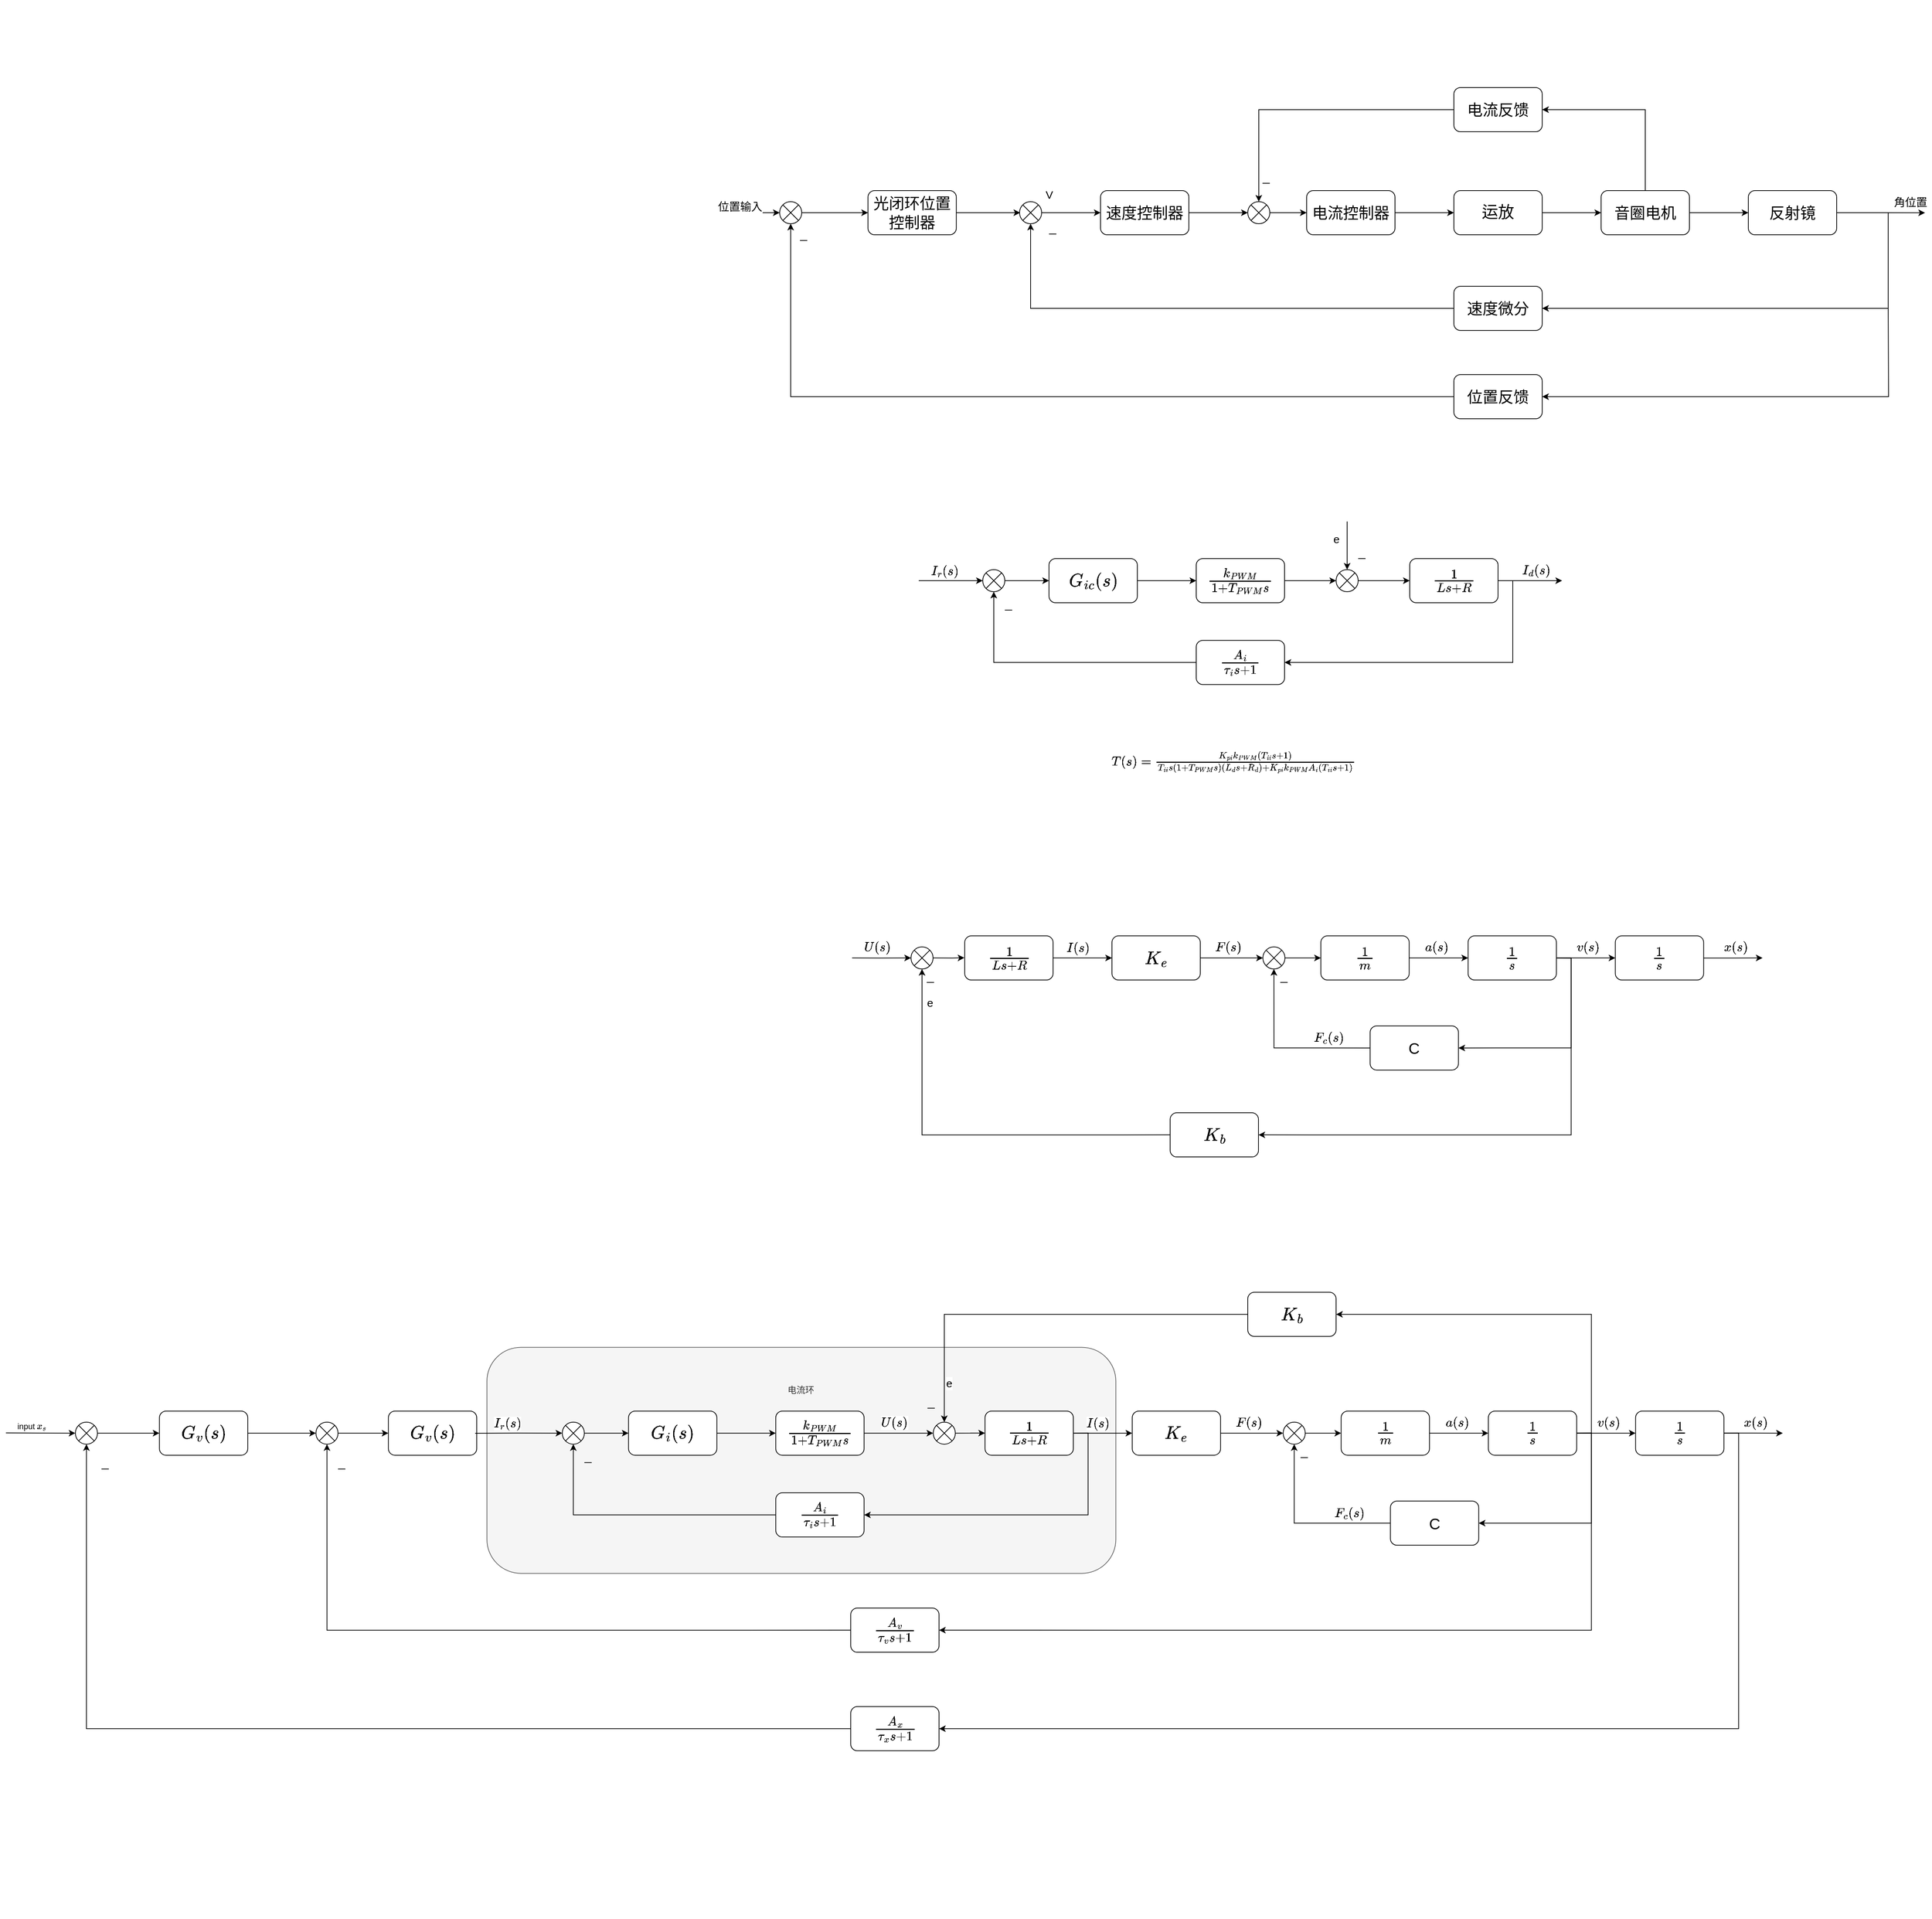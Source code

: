 <mxfile version="24.6.4" type="github">
  <diagram name="第 1 页" id="b9ewnj4fbWfrQU1S3j9y">
    <mxGraphModel dx="2519" dy="-78" grid="1" gridSize="3.937" guides="1" tooltips="1" connect="1" arrows="1" fold="1" page="0" pageScale="1" pageWidth="827" pageHeight="1169" background="none" math="1" shadow="0">
      <root>
        <mxCell id="0" />
        <mxCell id="1" parent="0" />
        <mxCell id="ZUdm1Bvy1tjM4NnM2Doc-1" value="" style="group;rotation=45;" parent="1" vertex="1" connectable="0">
          <mxGeometry x="-120" y="1085" width="30" height="30" as="geometry" />
        </mxCell>
        <mxCell id="ZUdm1Bvy1tjM4NnM2Doc-2" value="" style="ellipse;whiteSpace=wrap;html=1;aspect=fixed;rotation=45;" parent="ZUdm1Bvy1tjM4NnM2Doc-1" vertex="1">
          <mxGeometry width="30" height="30" as="geometry" />
        </mxCell>
        <mxCell id="ZUdm1Bvy1tjM4NnM2Doc-3" value="" style="endArrow=none;html=1;rounded=0;exitX=0;exitY=0.5;exitDx=0;exitDy=0;entryX=1;entryY=0.5;entryDx=0;entryDy=0;" parent="ZUdm1Bvy1tjM4NnM2Doc-1" source="ZUdm1Bvy1tjM4NnM2Doc-2" target="ZUdm1Bvy1tjM4NnM2Doc-2" edge="1">
          <mxGeometry width="50" height="50" relative="1" as="geometry">
            <mxPoint x="2" y="18" as="sourcePoint" />
            <mxPoint x="28" y="18" as="targetPoint" />
          </mxGeometry>
        </mxCell>
        <mxCell id="ZUdm1Bvy1tjM4NnM2Doc-4" value="" style="endArrow=none;html=1;rounded=0;exitX=0.5;exitY=1;exitDx=0;exitDy=0;entryX=0.5;entryY=0;entryDx=0;entryDy=0;" parent="ZUdm1Bvy1tjM4NnM2Doc-1" source="ZUdm1Bvy1tjM4NnM2Doc-2" target="ZUdm1Bvy1tjM4NnM2Doc-2" edge="1">
          <mxGeometry width="50" height="50" relative="1" as="geometry">
            <mxPoint x="4" y="10" as="sourcePoint" />
            <mxPoint x="26" y="31" as="targetPoint" />
          </mxGeometry>
        </mxCell>
        <mxCell id="eXuI8yQX72Aq26xQaV_n-11" value="" style="edgeStyle=orthogonalEdgeStyle;rounded=0;orthogonalLoop=1;jettySize=auto;html=1;" parent="1" source="eXuI8yQX72Aq26xQaV_n-9" target="eXuI8yQX72Aq26xQaV_n-10" edge="1">
          <mxGeometry relative="1" as="geometry" />
        </mxCell>
        <mxCell id="eXuI8yQX72Aq26xQaV_n-9" value="&lt;font style=&quot;font-size: 21px;&quot;&gt;电流控制器&lt;/font&gt;" style="rounded=1;whiteSpace=wrap;html=1;" parent="1" vertex="1">
          <mxGeometry x="-40" y="1070" width="120" height="60" as="geometry" />
        </mxCell>
        <mxCell id="eXuI8yQX72Aq26xQaV_n-13" value="" style="edgeStyle=orthogonalEdgeStyle;rounded=0;orthogonalLoop=1;jettySize=auto;html=1;" parent="1" source="eXuI8yQX72Aq26xQaV_n-10" target="eXuI8yQX72Aq26xQaV_n-12" edge="1">
          <mxGeometry relative="1" as="geometry" />
        </mxCell>
        <mxCell id="eXuI8yQX72Aq26xQaV_n-10" value="&lt;font style=&quot;font-size: 22px;&quot;&gt;运放&lt;/font&gt;" style="rounded=1;whiteSpace=wrap;html=1;glass=0;shadow=0;strokeColor=default;align=center;verticalAlign=middle;fontFamily=Helvetica;fontSize=12;fontColor=default;fillColor=default;" parent="1" vertex="1">
          <mxGeometry x="160" y="1070" width="120" height="60" as="geometry" />
        </mxCell>
        <mxCell id="eXuI8yQX72Aq26xQaV_n-15" value="" style="edgeStyle=orthogonalEdgeStyle;rounded=0;orthogonalLoop=1;jettySize=auto;html=1;" parent="1" source="eXuI8yQX72Aq26xQaV_n-12" target="eXuI8yQX72Aq26xQaV_n-14" edge="1">
          <mxGeometry relative="1" as="geometry" />
        </mxCell>
        <mxCell id="zr8HxbXdDlzhZJ88PGT1-7" style="edgeStyle=orthogonalEdgeStyle;rounded=0;orthogonalLoop=1;jettySize=auto;html=1;exitX=0.5;exitY=0;exitDx=0;exitDy=0;entryX=1;entryY=0.5;entryDx=0;entryDy=0;fontFamily=Helvetica;fontSize=12;fontColor=default;" parent="1" source="eXuI8yQX72Aq26xQaV_n-12" target="zr8HxbXdDlzhZJ88PGT1-3" edge="1">
          <mxGeometry relative="1" as="geometry" />
        </mxCell>
        <mxCell id="eXuI8yQX72Aq26xQaV_n-12" value="&lt;font style=&quot;font-size: 21px;&quot;&gt;音圈电机&lt;/font&gt;" style="rounded=1;whiteSpace=wrap;html=1;" parent="1" vertex="1">
          <mxGeometry x="360" y="1070" width="120" height="60" as="geometry" />
        </mxCell>
        <mxCell id="eXuI8yQX72Aq26xQaV_n-16" style="edgeStyle=orthogonalEdgeStyle;rounded=0;orthogonalLoop=1;jettySize=auto;html=1;exitX=1;exitY=0.5;exitDx=0;exitDy=0;" parent="1" source="eXuI8yQX72Aq26xQaV_n-14" edge="1">
          <mxGeometry relative="1" as="geometry">
            <mxPoint x="800" y="1100.161" as="targetPoint" />
            <Array as="points">
              <mxPoint x="740" y="1100" />
            </Array>
          </mxGeometry>
        </mxCell>
        <mxCell id="eXuI8yQX72Aq26xQaV_n-17" value="&lt;font style=&quot;font-size: 15px;&quot;&gt;角位置&lt;/font&gt;" style="edgeLabel;html=1;align=center;verticalAlign=middle;resizable=0;points=[];" parent="eXuI8yQX72Aq26xQaV_n-16" vertex="1" connectable="0">
          <mxGeometry x="0.618" relative="1" as="geometry">
            <mxPoint x="3" y="-15" as="offset" />
          </mxGeometry>
        </mxCell>
        <mxCell id="eXuI8yQX72Aq26xQaV_n-14" value="&lt;font style=&quot;font-size: 21px;&quot;&gt;反射镜&lt;/font&gt;" style="rounded=1;whiteSpace=wrap;html=1;" parent="1" vertex="1">
          <mxGeometry x="560" y="1070" width="120" height="60" as="geometry" />
        </mxCell>
        <mxCell id="zr8HxbXdDlzhZJ88PGT1-8" style="edgeStyle=orthogonalEdgeStyle;rounded=0;orthogonalLoop=1;jettySize=auto;html=1;exitX=0;exitY=0.5;exitDx=0;exitDy=0;fontFamily=Helvetica;fontSize=12;fontColor=default;entryX=0;entryY=0;entryDx=0;entryDy=0;" parent="1" source="zr8HxbXdDlzhZJ88PGT1-3" target="ZUdm1Bvy1tjM4NnM2Doc-2" edge="1">
          <mxGeometry relative="1" as="geometry">
            <mxPoint x="-20" y="1060" as="targetPoint" />
          </mxGeometry>
        </mxCell>
        <mxCell id="zr8HxbXdDlzhZJ88PGT1-3" value="&lt;font style=&quot;font-size: 21px;&quot;&gt;电流反馈&lt;/font&gt;" style="rounded=1;whiteSpace=wrap;html=1;strokeColor=default;align=center;verticalAlign=middle;fontFamily=Helvetica;fontSize=12;fontColor=default;fillColor=default;shadow=0;glass=0;" parent="1" vertex="1">
          <mxGeometry x="160" y="930" width="120" height="60" as="geometry" />
        </mxCell>
        <mxCell id="zr8HxbXdDlzhZJ88PGT1-9" style="edgeStyle=orthogonalEdgeStyle;rounded=0;orthogonalLoop=1;jettySize=auto;html=1;exitX=1;exitY=0;exitDx=0;exitDy=0;entryX=0;entryY=0.5;entryDx=0;entryDy=0;fontFamily=Helvetica;fontSize=12;fontColor=default;" parent="1" source="ZUdm1Bvy1tjM4NnM2Doc-2" target="eXuI8yQX72Aq26xQaV_n-9" edge="1">
          <mxGeometry relative="1" as="geometry" />
        </mxCell>
        <mxCell id="zr8HxbXdDlzhZJ88PGT1-18" style="edgeStyle=orthogonalEdgeStyle;rounded=0;orthogonalLoop=1;jettySize=auto;html=1;exitX=1;exitY=0.5;exitDx=0;exitDy=0;entryX=0;entryY=1;entryDx=0;entryDy=0;fontFamily=Helvetica;fontSize=12;fontColor=default;" parent="1" source="zr8HxbXdDlzhZJ88PGT1-17" target="ZUdm1Bvy1tjM4NnM2Doc-2" edge="1">
          <mxGeometry relative="1" as="geometry" />
        </mxCell>
        <mxCell id="zr8HxbXdDlzhZJ88PGT1-17" value="&lt;font style=&quot;font-size: 21px;&quot;&gt;速度控制器&lt;/font&gt;" style="rounded=1;whiteSpace=wrap;html=1;strokeColor=default;align=center;verticalAlign=middle;fontFamily=Helvetica;fontSize=12;fontColor=default;fillColor=default;" parent="1" vertex="1">
          <mxGeometry x="-320.0" y="1070" width="120" height="60" as="geometry" />
        </mxCell>
        <mxCell id="zr8HxbXdDlzhZJ88PGT1-21" style="edgeStyle=orthogonalEdgeStyle;rounded=0;orthogonalLoop=1;jettySize=auto;html=1;fontFamily=Helvetica;fontSize=12;fontColor=default;endArrow=none;endFill=0;startArrow=classic;startFill=1;" parent="1" source="zr8HxbXdDlzhZJ88PGT1-19" edge="1">
          <mxGeometry relative="1" as="geometry">
            <mxPoint x="750" y="1100" as="targetPoint" />
            <Array as="points">
              <mxPoint x="750" y="1230" />
            </Array>
          </mxGeometry>
        </mxCell>
        <mxCell id="zr8HxbXdDlzhZJ88PGT1-24" style="rounded=0;orthogonalLoop=1;jettySize=auto;html=1;exitX=0;exitY=0.5;exitDx=0;exitDy=0;fontFamily=Helvetica;fontSize=12;fontColor=default;entryX=1;entryY=1;entryDx=0;entryDy=0;" parent="1" source="zr8HxbXdDlzhZJ88PGT1-19" target="zr8HxbXdDlzhZJ88PGT1-35" edge="1">
          <mxGeometry relative="1" as="geometry">
            <mxPoint x="-400" y="1120" as="targetPoint" />
            <Array as="points">
              <mxPoint x="-415" y="1230" />
            </Array>
          </mxGeometry>
        </mxCell>
        <mxCell id="zr8HxbXdDlzhZJ88PGT1-38" value="&lt;span style=&quot;color: rgba(0, 0, 0, 0); font-family: monospace; font-size: 0px; text-align: start;&quot;&gt;%3CmxGraphModel%3E%3Croot%3E%3CmxCell%20id%3D%220%22%2F%3E%3CmxCell%20id%3D%221%22%20parent%3D%220%22%2F%3E%3CmxCell%20id%3D%222%22%20value%3D%22%26lt%3Bfont%20style%3D%26quot%3Bfont-size%3A%2030px%3B%26quot%3B%26gt%3B-%26lt%3B%2Ffont%26gt%3B%22%20style%3D%22edgeLabel%3Bhtml%3D1%3Balign%3Dcenter%3BverticalAlign%3Dmiddle%3Bresizable%3D0%3Bpoints%3D%5B%5D%3Brounded%3D1%3BstrokeColor%3Ddefault%3BfontFamily%3DHelvetica%3BfontSize%3D12%3BfontColor%3Ddefault%3BfillColor%3Ddefault%3B%22%20vertex%3D%221%22%20connectable%3D%220%22%20parent%3D%221%22%3E%3CmxGeometry%20x%3D%22-90%22%20y%3D%221059.667%22%20as%3D%22geometry%22%2F%3E%3C%2FmxCell%3E%3C%2Froot%3E%3C%2FmxGraphModel%3E&lt;/span&gt;" style="edgeLabel;html=1;align=center;verticalAlign=middle;resizable=0;points=[];rounded=1;strokeColor=default;fontFamily=Helvetica;fontSize=12;fontColor=default;fillColor=default;" parent="zr8HxbXdDlzhZJ88PGT1-24" vertex="1" connectable="0">
          <mxGeometry x="0.891" y="-1" relative="1" as="geometry">
            <mxPoint as="offset" />
          </mxGeometry>
        </mxCell>
        <mxCell id="zr8HxbXdDlzhZJ88PGT1-19" value="&lt;font style=&quot;font-size: 21px;&quot;&gt;速度微分&lt;/font&gt;" style="rounded=1;whiteSpace=wrap;html=1;strokeColor=default;align=center;verticalAlign=middle;fontFamily=Helvetica;fontSize=12;fontColor=default;fillColor=default;" parent="1" vertex="1">
          <mxGeometry x="160.0" y="1200" width="120" height="60" as="geometry" />
        </mxCell>
        <mxCell id="zr8HxbXdDlzhZJ88PGT1-34" value="" style="group;rotation=45;" parent="1" vertex="1" connectable="0">
          <mxGeometry x="-430" y="1085" width="30" height="30" as="geometry" />
        </mxCell>
        <mxCell id="zr8HxbXdDlzhZJ88PGT1-35" value="" style="ellipse;whiteSpace=wrap;html=1;aspect=fixed;rotation=45;" parent="zr8HxbXdDlzhZJ88PGT1-34" vertex="1">
          <mxGeometry width="30" height="30" as="geometry" />
        </mxCell>
        <mxCell id="zr8HxbXdDlzhZJ88PGT1-36" value="" style="endArrow=none;html=1;rounded=0;exitX=0;exitY=0.5;exitDx=0;exitDy=0;entryX=1;entryY=0.5;entryDx=0;entryDy=0;" parent="zr8HxbXdDlzhZJ88PGT1-34" source="zr8HxbXdDlzhZJ88PGT1-35" target="zr8HxbXdDlzhZJ88PGT1-35" edge="1">
          <mxGeometry width="50" height="50" relative="1" as="geometry">
            <mxPoint x="2" y="18" as="sourcePoint" />
            <mxPoint x="28" y="18" as="targetPoint" />
          </mxGeometry>
        </mxCell>
        <mxCell id="zr8HxbXdDlzhZJ88PGT1-37" value="" style="endArrow=none;html=1;rounded=0;exitX=0.5;exitY=1;exitDx=0;exitDy=0;entryX=0.5;entryY=0;entryDx=0;entryDy=0;" parent="zr8HxbXdDlzhZJ88PGT1-34" source="zr8HxbXdDlzhZJ88PGT1-35" target="zr8HxbXdDlzhZJ88PGT1-35" edge="1">
          <mxGeometry width="50" height="50" relative="1" as="geometry">
            <mxPoint x="4" y="10" as="sourcePoint" />
            <mxPoint x="26" y="31" as="targetPoint" />
          </mxGeometry>
        </mxCell>
        <mxCell id="zr8HxbXdDlzhZJ88PGT1-42" style="edgeStyle=orthogonalEdgeStyle;rounded=0;orthogonalLoop=1;jettySize=auto;html=1;exitX=1;exitY=0;exitDx=0;exitDy=0;entryX=0;entryY=0.5;entryDx=0;entryDy=0;fontFamily=Helvetica;fontSize=12;fontColor=default;" parent="1" source="zr8HxbXdDlzhZJ88PGT1-35" target="zr8HxbXdDlzhZJ88PGT1-17" edge="1">
          <mxGeometry relative="1" as="geometry" />
        </mxCell>
        <mxCell id="zr8HxbXdDlzhZJ88PGT1-46" style="edgeStyle=orthogonalEdgeStyle;rounded=0;orthogonalLoop=1;jettySize=auto;html=1;exitX=1;exitY=0.5;exitDx=0;exitDy=0;fontFamily=Helvetica;fontSize=12;fontColor=default;endArrow=none;endFill=0;startArrow=classic;startFill=1;" parent="1" source="zr8HxbXdDlzhZJ88PGT1-45" edge="1">
          <mxGeometry relative="1" as="geometry">
            <mxPoint x="750" y="1230.0" as="targetPoint" />
          </mxGeometry>
        </mxCell>
        <mxCell id="zr8HxbXdDlzhZJ88PGT1-47" style="edgeStyle=orthogonalEdgeStyle;rounded=0;orthogonalLoop=1;jettySize=auto;html=1;fontFamily=Helvetica;fontSize=12;fontColor=default;entryX=1;entryY=1;entryDx=0;entryDy=0;" parent="1" source="zr8HxbXdDlzhZJ88PGT1-45" target="zr8HxbXdDlzhZJ88PGT1-58" edge="1">
          <mxGeometry relative="1" as="geometry">
            <mxPoint x="-745" y="1205" as="targetPoint" />
          </mxGeometry>
        </mxCell>
        <mxCell id="zr8HxbXdDlzhZJ88PGT1-45" value="&lt;font style=&quot;font-size: 21px;&quot;&gt;位置反馈&lt;/font&gt;" style="rounded=1;whiteSpace=wrap;html=1;strokeColor=default;align=center;verticalAlign=middle;fontFamily=Helvetica;fontSize=12;fontColor=default;fillColor=default;" parent="1" vertex="1">
          <mxGeometry x="160.0" y="1320" width="120" height="60" as="geometry" />
        </mxCell>
        <mxCell id="1k46m61FyPbMGYAflVbG-1" style="edgeStyle=orthogonalEdgeStyle;rounded=0;orthogonalLoop=1;jettySize=auto;html=1;" edge="1" parent="1" source="zr8HxbXdDlzhZJ88PGT1-50">
          <mxGeometry relative="1" as="geometry">
            <mxPoint x="-429.133" y="1100" as="targetPoint" />
          </mxGeometry>
        </mxCell>
        <mxCell id="zr8HxbXdDlzhZJ88PGT1-50" value="&lt;font style=&quot;font-size: 21px;&quot;&gt;光闭环位置控制器&lt;/font&gt;" style="rounded=1;whiteSpace=wrap;html=1;strokeColor=default;align=center;verticalAlign=middle;fontFamily=Helvetica;fontSize=12;fontColor=default;fillColor=default;" parent="1" vertex="1">
          <mxGeometry x="-635.9" y="1070" width="120" height="60" as="geometry" />
        </mxCell>
        <mxCell id="zr8HxbXdDlzhZJ88PGT1-57" value="" style="group;rotation=45;" parent="1" vertex="1" connectable="0">
          <mxGeometry x="-755.9" y="1085" width="785.9" height="30" as="geometry" />
        </mxCell>
        <mxCell id="zr8HxbXdDlzhZJ88PGT1-61" style="edgeStyle=orthogonalEdgeStyle;rounded=0;orthogonalLoop=1;jettySize=auto;html=1;fontFamily=Helvetica;fontSize=12;fontColor=default;" parent="zr8HxbXdDlzhZJ88PGT1-57" source="zr8HxbXdDlzhZJ88PGT1-58" edge="1">
          <mxGeometry relative="1" as="geometry">
            <mxPoint x="120" y="15" as="targetPoint" />
          </mxGeometry>
        </mxCell>
        <mxCell id="zr8HxbXdDlzhZJ88PGT1-58" value="" style="ellipse;whiteSpace=wrap;html=1;aspect=fixed;rotation=45;" parent="zr8HxbXdDlzhZJ88PGT1-57" vertex="1">
          <mxGeometry width="30" height="30" as="geometry" />
        </mxCell>
        <mxCell id="zr8HxbXdDlzhZJ88PGT1-59" value="" style="endArrow=none;html=1;rounded=0;exitX=0;exitY=0.5;exitDx=0;exitDy=0;entryX=1;entryY=0.5;entryDx=0;entryDy=0;" parent="zr8HxbXdDlzhZJ88PGT1-57" source="zr8HxbXdDlzhZJ88PGT1-58" target="zr8HxbXdDlzhZJ88PGT1-58" edge="1">
          <mxGeometry width="50" height="50" relative="1" as="geometry">
            <mxPoint x="2" y="18" as="sourcePoint" />
            <mxPoint x="28" y="18" as="targetPoint" />
          </mxGeometry>
        </mxCell>
        <mxCell id="zr8HxbXdDlzhZJ88PGT1-60" value="" style="endArrow=none;html=1;rounded=0;exitX=0.5;exitY=1;exitDx=0;exitDy=0;entryX=0.5;entryY=0;entryDx=0;entryDy=0;" parent="zr8HxbXdDlzhZJ88PGT1-57" source="zr8HxbXdDlzhZJ88PGT1-58" target="zr8HxbXdDlzhZJ88PGT1-58" edge="1">
          <mxGeometry width="50" height="50" relative="1" as="geometry">
            <mxPoint x="4" y="10" as="sourcePoint" />
            <mxPoint x="26" y="31" as="targetPoint" />
          </mxGeometry>
        </mxCell>
        <mxCell id="zr8HxbXdDlzhZJ88PGT1-73" value="" style="endArrow=none;html=1;rounded=0;fontFamily=Helvetica;fontSize=12;fontColor=default;" parent="1" edge="1">
          <mxGeometry width="50" height="50" relative="1" as="geometry">
            <mxPoint x="-728.34" y="1137.79" as="sourcePoint" />
            <mxPoint x="-718.34" y="1137.79" as="targetPoint" />
          </mxGeometry>
        </mxCell>
        <mxCell id="zr8HxbXdDlzhZJ88PGT1-74" value="" style="endArrow=none;html=1;rounded=0;fontFamily=Helvetica;fontSize=12;fontColor=default;" parent="1" edge="1">
          <mxGeometry width="50" height="50" relative="1" as="geometry">
            <mxPoint x="-390" y="1129" as="sourcePoint" />
            <mxPoint x="-380" y="1129" as="targetPoint" />
          </mxGeometry>
        </mxCell>
        <mxCell id="zr8HxbXdDlzhZJ88PGT1-75" value="" style="endArrow=none;html=1;rounded=0;fontFamily=Helvetica;fontSize=12;fontColor=default;" parent="1" edge="1">
          <mxGeometry width="50" height="50" relative="1" as="geometry">
            <mxPoint x="-100" y="1060" as="sourcePoint" />
            <mxPoint x="-90" y="1060" as="targetPoint" />
          </mxGeometry>
        </mxCell>
        <mxCell id="ygCteEgVfBkpERLW6yav-7" value="" style="edgeStyle=orthogonalEdgeStyle;rounded=0;orthogonalLoop=1;jettySize=auto;html=1;" parent="1" source="ygCteEgVfBkpERLW6yav-1" target="ygCteEgVfBkpERLW6yav-6" edge="1">
          <mxGeometry relative="1" as="geometry" />
        </mxCell>
        <mxCell id="ygCteEgVfBkpERLW6yav-1" value="&lt;span style=&quot;font-size: 21px;&quot;&gt;\(G_{ic}(s)\)&lt;/span&gt;" style="rounded=1;whiteSpace=wrap;html=1;strokeColor=default;align=center;verticalAlign=middle;fontFamily=Helvetica;fontSize=12;fontColor=default;fillColor=default;" parent="1" vertex="1">
          <mxGeometry x="-390.0" y="1570" width="120" height="60" as="geometry" />
        </mxCell>
        <mxCell id="ygCteEgVfBkpERLW6yav-13" style="edgeStyle=orthogonalEdgeStyle;rounded=0;orthogonalLoop=1;jettySize=auto;html=1;exitX=1;exitY=0.5;exitDx=0;exitDy=0;entryX=0;entryY=1;entryDx=0;entryDy=0;" parent="1" source="ygCteEgVfBkpERLW6yav-6" target="ygCteEgVfBkpERLW6yav-10" edge="1">
          <mxGeometry relative="1" as="geometry" />
        </mxCell>
        <mxCell id="ygCteEgVfBkpERLW6yav-6" value="&lt;span style=&quot;font-size: 21px;&quot;&gt;\(&amp;nbsp;\frac{k_{PWM}}{1+T_{PWM}s}\)&lt;/span&gt;" style="rounded=1;whiteSpace=wrap;html=1;strokeColor=default;align=center;verticalAlign=middle;fontFamily=Helvetica;fontSize=12;fontColor=default;fillColor=default;" parent="1" vertex="1">
          <mxGeometry x="-190.0" y="1570" width="120" height="60" as="geometry" />
        </mxCell>
        <mxCell id="ygCteEgVfBkpERLW6yav-9" value="" style="group;rotation=45;" parent="1" vertex="1" connectable="0">
          <mxGeometry y="1585" width="30" height="30" as="geometry" />
        </mxCell>
        <mxCell id="ygCteEgVfBkpERLW6yav-35" style="edgeStyle=orthogonalEdgeStyle;rounded=0;orthogonalLoop=1;jettySize=auto;html=1;exitX=0;exitY=0;exitDx=0;exitDy=0;startArrow=classic;startFill=1;endArrow=none;endFill=0;" parent="ygCteEgVfBkpERLW6yav-9" source="ygCteEgVfBkpERLW6yav-10" edge="1">
          <mxGeometry relative="1" as="geometry">
            <mxPoint x="15" y="-65.318" as="targetPoint" />
          </mxGeometry>
        </mxCell>
        <mxCell id="ygCteEgVfBkpERLW6yav-40" value="&lt;font style=&quot;font-size: 15px;&quot;&gt;e&lt;/font&gt;" style="edgeLabel;html=1;align=center;verticalAlign=middle;resizable=0;points=[];" parent="ygCteEgVfBkpERLW6yav-35" vertex="1" connectable="0">
          <mxGeometry x="-0.209" y="-1" relative="1" as="geometry">
            <mxPoint x="-16" y="-16" as="offset" />
          </mxGeometry>
        </mxCell>
        <mxCell id="ygCteEgVfBkpERLW6yav-10" value="" style="ellipse;whiteSpace=wrap;html=1;aspect=fixed;rotation=45;" parent="ygCteEgVfBkpERLW6yav-9" vertex="1">
          <mxGeometry width="30" height="30" as="geometry" />
        </mxCell>
        <mxCell id="ygCteEgVfBkpERLW6yav-11" value="" style="endArrow=none;html=1;rounded=0;exitX=0;exitY=0.5;exitDx=0;exitDy=0;entryX=1;entryY=0.5;entryDx=0;entryDy=0;" parent="ygCteEgVfBkpERLW6yav-9" source="ygCteEgVfBkpERLW6yav-10" target="ygCteEgVfBkpERLW6yav-10" edge="1">
          <mxGeometry width="50" height="50" relative="1" as="geometry">
            <mxPoint x="2" y="18" as="sourcePoint" />
            <mxPoint x="28" y="18" as="targetPoint" />
          </mxGeometry>
        </mxCell>
        <mxCell id="ygCteEgVfBkpERLW6yav-12" value="" style="endArrow=none;html=1;rounded=0;exitX=0.5;exitY=1;exitDx=0;exitDy=0;entryX=0.5;entryY=0;entryDx=0;entryDy=0;" parent="ygCteEgVfBkpERLW6yav-9" source="ygCteEgVfBkpERLW6yav-10" target="ygCteEgVfBkpERLW6yav-10" edge="1">
          <mxGeometry width="50" height="50" relative="1" as="geometry">
            <mxPoint x="4" y="10" as="sourcePoint" />
            <mxPoint x="26" y="31" as="targetPoint" />
          </mxGeometry>
        </mxCell>
        <mxCell id="ygCteEgVfBkpERLW6yav-17" style="edgeStyle=orthogonalEdgeStyle;rounded=0;orthogonalLoop=1;jettySize=auto;html=1;exitX=1;exitY=0.5;exitDx=0;exitDy=0;entryX=1;entryY=0.5;entryDx=0;entryDy=0;" parent="1" source="ygCteEgVfBkpERLW6yav-14" target="ygCteEgVfBkpERLW6yav-16" edge="1">
          <mxGeometry relative="1" as="geometry" />
        </mxCell>
        <mxCell id="ygCteEgVfBkpERLW6yav-34" style="edgeStyle=orthogonalEdgeStyle;rounded=0;orthogonalLoop=1;jettySize=auto;html=1;" parent="1" source="ygCteEgVfBkpERLW6yav-14" edge="1">
          <mxGeometry relative="1" as="geometry">
            <mxPoint x="307" y="1600" as="targetPoint" />
          </mxGeometry>
        </mxCell>
        <mxCell id="ygCteEgVfBkpERLW6yav-42" value="&lt;font style=&quot;font-size: 15px;&quot;&gt;\(I_{d}(s)\)&lt;/font&gt;" style="edgeLabel;html=1;align=center;verticalAlign=middle;resizable=0;points=[];" parent="ygCteEgVfBkpERLW6yav-34" vertex="1" connectable="0">
          <mxGeometry x="0.31" y="2" relative="1" as="geometry">
            <mxPoint x="-5" y="-13" as="offset" />
          </mxGeometry>
        </mxCell>
        <mxCell id="ygCteEgVfBkpERLW6yav-14" value="&lt;span style=&quot;font-size: 21px;&quot;&gt;\(\frac{1}{Ls+R}\)&lt;/span&gt;" style="rounded=1;whiteSpace=wrap;html=1;strokeColor=default;align=center;verticalAlign=middle;fontFamily=Helvetica;fontSize=12;fontColor=default;fillColor=default;" parent="1" vertex="1">
          <mxGeometry x="100.0" y="1570" width="120" height="60" as="geometry" />
        </mxCell>
        <mxCell id="ygCteEgVfBkpERLW6yav-15" style="edgeStyle=orthogonalEdgeStyle;rounded=0;orthogonalLoop=1;jettySize=auto;html=1;exitX=1;exitY=0;exitDx=0;exitDy=0;entryX=0;entryY=0.5;entryDx=0;entryDy=0;" parent="1" source="ygCteEgVfBkpERLW6yav-10" target="ygCteEgVfBkpERLW6yav-14" edge="1">
          <mxGeometry relative="1" as="geometry" />
        </mxCell>
        <mxCell id="ygCteEgVfBkpERLW6yav-23" style="edgeStyle=orthogonalEdgeStyle;rounded=0;orthogonalLoop=1;jettySize=auto;html=1;exitX=0;exitY=0.5;exitDx=0;exitDy=0;entryX=1;entryY=1;entryDx=0;entryDy=0;" parent="1" source="ygCteEgVfBkpERLW6yav-16" target="ygCteEgVfBkpERLW6yav-19" edge="1">
          <mxGeometry relative="1" as="geometry" />
        </mxCell>
        <mxCell id="ygCteEgVfBkpERLW6yav-16" value="&lt;span style=&quot;font-size: 21px;&quot;&gt;\(\frac{A_{i}}{\tau_{i}s+1}\)&lt;/span&gt;" style="rounded=1;whiteSpace=wrap;html=1;strokeColor=default;align=center;verticalAlign=middle;fontFamily=Helvetica;fontSize=12;fontColor=default;fillColor=default;" parent="1" vertex="1">
          <mxGeometry x="-190.0" y="1681.1" width="120" height="60" as="geometry" />
        </mxCell>
        <mxCell id="ygCteEgVfBkpERLW6yav-18" value="" style="group;rotation=45;" parent="1" vertex="1" connectable="0">
          <mxGeometry x="-480" y="1585" width="30" height="30" as="geometry" />
        </mxCell>
        <mxCell id="ygCteEgVfBkpERLW6yav-32" style="edgeStyle=orthogonalEdgeStyle;rounded=0;orthogonalLoop=1;jettySize=auto;html=1;exitX=0;exitY=1;exitDx=0;exitDy=0;startArrow=classic;startFill=1;endArrow=none;endFill=0;" parent="ygCteEgVfBkpERLW6yav-18" source="ygCteEgVfBkpERLW6yav-19" edge="1">
          <mxGeometry relative="1" as="geometry">
            <mxPoint x="-86.928" y="15" as="targetPoint" />
          </mxGeometry>
        </mxCell>
        <mxCell id="ygCteEgVfBkpERLW6yav-33" value="&lt;font style=&quot;font-size: 15px;&quot;&gt;\(I_{r}(s)\)&lt;/font&gt;" style="edgeLabel;html=1;align=center;verticalAlign=middle;resizable=0;points=[];" parent="ygCteEgVfBkpERLW6yav-32" vertex="1" connectable="0">
          <mxGeometry x="0.434" y="-1" relative="1" as="geometry">
            <mxPoint x="10" y="-13" as="offset" />
          </mxGeometry>
        </mxCell>
        <mxCell id="ygCteEgVfBkpERLW6yav-19" value="" style="ellipse;whiteSpace=wrap;html=1;aspect=fixed;rotation=45;" parent="ygCteEgVfBkpERLW6yav-18" vertex="1">
          <mxGeometry width="30" height="30" as="geometry" />
        </mxCell>
        <mxCell id="ygCteEgVfBkpERLW6yav-20" value="" style="endArrow=none;html=1;rounded=0;exitX=0;exitY=0.5;exitDx=0;exitDy=0;entryX=1;entryY=0.5;entryDx=0;entryDy=0;" parent="ygCteEgVfBkpERLW6yav-18" source="ygCteEgVfBkpERLW6yav-19" target="ygCteEgVfBkpERLW6yav-19" edge="1">
          <mxGeometry width="50" height="50" relative="1" as="geometry">
            <mxPoint x="2" y="18" as="sourcePoint" />
            <mxPoint x="28" y="18" as="targetPoint" />
          </mxGeometry>
        </mxCell>
        <mxCell id="ygCteEgVfBkpERLW6yav-21" value="" style="endArrow=none;html=1;rounded=0;exitX=0.5;exitY=1;exitDx=0;exitDy=0;entryX=0.5;entryY=0;entryDx=0;entryDy=0;" parent="ygCteEgVfBkpERLW6yav-18" source="ygCteEgVfBkpERLW6yav-19" target="ygCteEgVfBkpERLW6yav-19" edge="1">
          <mxGeometry width="50" height="50" relative="1" as="geometry">
            <mxPoint x="4" y="10" as="sourcePoint" />
            <mxPoint x="26" y="31" as="targetPoint" />
          </mxGeometry>
        </mxCell>
        <mxCell id="ygCteEgVfBkpERLW6yav-22" style="edgeStyle=orthogonalEdgeStyle;rounded=0;orthogonalLoop=1;jettySize=auto;html=1;exitX=1;exitY=0;exitDx=0;exitDy=0;entryX=0;entryY=0.5;entryDx=0;entryDy=0;" parent="1" source="ygCteEgVfBkpERLW6yav-19" target="ygCteEgVfBkpERLW6yav-1" edge="1">
          <mxGeometry relative="1" as="geometry" />
        </mxCell>
        <mxCell id="ygCteEgVfBkpERLW6yav-24" value="" style="endArrow=none;html=1;rounded=0;fontFamily=Helvetica;fontSize=12;fontColor=default;" parent="1" edge="1">
          <mxGeometry width="50" height="50" relative="1" as="geometry">
            <mxPoint x="-450" y="1640" as="sourcePoint" />
            <mxPoint x="-440" y="1640" as="targetPoint" />
          </mxGeometry>
        </mxCell>
        <mxCell id="ygCteEgVfBkpERLW6yav-41" value="" style="endArrow=none;html=1;rounded=0;fontFamily=Helvetica;fontSize=12;fontColor=default;" parent="1" edge="1">
          <mxGeometry width="50" height="50" relative="1" as="geometry">
            <mxPoint x="30" y="1570" as="sourcePoint" />
            <mxPoint x="40" y="1570" as="targetPoint" />
          </mxGeometry>
        </mxCell>
        <mxCell id="ygCteEgVfBkpERLW6yav-43" value="&lt;font style=&quot;font-size: 15px;&quot;&gt;\(T(s) = \frac{K_{pi} k_{PWM} (T_{ii}s + 1)}{T_{ii}s (1 + T_{PWM}s) (L_d s + R_d) + K_{pi} k_{PWM} A_i (T_{ii}s + 1)}\)&lt;/font&gt;" style="text;html=1;align=center;verticalAlign=middle;resizable=0;points=[];autosize=1;strokeColor=none;fillColor=none;" parent="1" vertex="1">
          <mxGeometry x="-539.365" y="1830.701" width="799.211" height="31.496" as="geometry" />
        </mxCell>
        <mxCell id="ygCteEgVfBkpERLW6yav-44" value="&lt;font style=&quot;font-size: 15px;&quot;&gt;V&lt;/font&gt;" style="text;html=1;align=center;verticalAlign=middle;resizable=0;points=[];autosize=1;strokeColor=none;fillColor=none;" parent="1" vertex="1">
          <mxGeometry x="-405.515" y="1059.053" width="31.496" height="31.496" as="geometry" />
        </mxCell>
        <mxCell id="ygCteEgVfBkpERLW6yav-47" value="" style="edgeStyle=orthogonalEdgeStyle;rounded=0;orthogonalLoop=1;jettySize=auto;html=1;" parent="1" source="ygCteEgVfBkpERLW6yav-45" target="ygCteEgVfBkpERLW6yav-46" edge="1">
          <mxGeometry relative="1" as="geometry" />
        </mxCell>
        <mxCell id="ygCteEgVfBkpERLW6yav-50" value="&lt;font style=&quot;font-size: 15px;&quot;&gt;\(I(s)\)&lt;/font&gt;" style="edgeLabel;html=1;align=center;verticalAlign=middle;resizable=0;points=[];" parent="ygCteEgVfBkpERLW6yav-47" vertex="1" connectable="0">
          <mxGeometry x="-0.222" relative="1" as="geometry">
            <mxPoint x="2" y="-14" as="offset" />
          </mxGeometry>
        </mxCell>
        <mxCell id="ygCteEgVfBkpERLW6yav-45" value="&lt;span style=&quot;font-size: 21px;&quot;&gt;\(\frac{1}{Ls+R}\)&lt;/span&gt;" style="rounded=1;whiteSpace=wrap;html=1;strokeColor=default;align=center;verticalAlign=middle;fontFamily=Helvetica;fontSize=12;fontColor=default;fillColor=default;" parent="1" vertex="1">
          <mxGeometry x="-504.48" y="2082.67" width="120" height="60" as="geometry" />
        </mxCell>
        <mxCell id="ygCteEgVfBkpERLW6yav-56" style="edgeStyle=orthogonalEdgeStyle;rounded=0;orthogonalLoop=1;jettySize=auto;html=1;exitX=1;exitY=0.5;exitDx=0;exitDy=0;entryX=0;entryY=1;entryDx=0;entryDy=0;" parent="1" source="ygCteEgVfBkpERLW6yav-46" target="ygCteEgVfBkpERLW6yav-53" edge="1">
          <mxGeometry relative="1" as="geometry" />
        </mxCell>
        <mxCell id="ygCteEgVfBkpERLW6yav-57" value="&lt;font style=&quot;font-size: 15px;&quot;&gt;\(F(s)\)&lt;/font&gt;" style="edgeLabel;html=1;align=center;verticalAlign=middle;resizable=0;points=[];" parent="ygCteEgVfBkpERLW6yav-56" vertex="1" connectable="0">
          <mxGeometry x="-0.113" y="3" relative="1" as="geometry">
            <mxPoint y="-12" as="offset" />
          </mxGeometry>
        </mxCell>
        <mxCell id="ygCteEgVfBkpERLW6yav-46" value="&lt;span style=&quot;font-size: 21px;&quot;&gt;\(K_{e}\)&lt;/span&gt;" style="rounded=1;whiteSpace=wrap;html=1;strokeColor=default;align=center;verticalAlign=middle;fontFamily=Helvetica;fontSize=12;fontColor=default;fillColor=default;" parent="1" vertex="1">
          <mxGeometry x="-304.48" y="2082.67" width="120" height="60" as="geometry" />
        </mxCell>
        <mxCell id="ygCteEgVfBkpERLW6yav-52" value="" style="group;rotation=45;" parent="1" vertex="1" connectable="0">
          <mxGeometry x="-99.45" y="2097.67" width="30" height="30" as="geometry" />
        </mxCell>
        <mxCell id="ygCteEgVfBkpERLW6yav-53" value="" style="ellipse;whiteSpace=wrap;html=1;aspect=fixed;rotation=45;" parent="ygCteEgVfBkpERLW6yav-52" vertex="1">
          <mxGeometry width="30" height="30" as="geometry" />
        </mxCell>
        <mxCell id="ygCteEgVfBkpERLW6yav-54" value="" style="endArrow=none;html=1;rounded=0;exitX=0;exitY=0.5;exitDx=0;exitDy=0;entryX=1;entryY=0.5;entryDx=0;entryDy=0;" parent="ygCteEgVfBkpERLW6yav-52" source="ygCteEgVfBkpERLW6yav-53" target="ygCteEgVfBkpERLW6yav-53" edge="1">
          <mxGeometry width="50" height="50" relative="1" as="geometry">
            <mxPoint x="2" y="18" as="sourcePoint" />
            <mxPoint x="28" y="18" as="targetPoint" />
          </mxGeometry>
        </mxCell>
        <mxCell id="ygCteEgVfBkpERLW6yav-55" value="" style="endArrow=none;html=1;rounded=0;exitX=0.5;exitY=1;exitDx=0;exitDy=0;entryX=0.5;entryY=0;entryDx=0;entryDy=0;" parent="ygCteEgVfBkpERLW6yav-52" source="ygCteEgVfBkpERLW6yav-53" target="ygCteEgVfBkpERLW6yav-53" edge="1">
          <mxGeometry width="50" height="50" relative="1" as="geometry">
            <mxPoint x="4" y="10" as="sourcePoint" />
            <mxPoint x="26" y="31" as="targetPoint" />
          </mxGeometry>
        </mxCell>
        <mxCell id="ygCteEgVfBkpERLW6yav-61" value="" style="edgeStyle=orthogonalEdgeStyle;rounded=0;orthogonalLoop=1;jettySize=auto;html=1;" parent="1" source="ygCteEgVfBkpERLW6yav-58" target="ygCteEgVfBkpERLW6yav-60" edge="1">
          <mxGeometry relative="1" as="geometry" />
        </mxCell>
        <mxCell id="ygCteEgVfBkpERLW6yav-64" value="&lt;font style=&quot;font-size: 15px;&quot;&gt;\(a(s)\)&lt;/font&gt;" style="edgeLabel;html=1;align=center;verticalAlign=middle;resizable=0;points=[];" parent="ygCteEgVfBkpERLW6yav-61" vertex="1" connectable="0">
          <mxGeometry x="-0.082" y="-5" relative="1" as="geometry">
            <mxPoint y="-20" as="offset" />
          </mxGeometry>
        </mxCell>
        <mxCell id="ygCteEgVfBkpERLW6yav-58" value="&lt;span style=&quot;font-size: 21px;&quot;&gt;\(\frac{1}{m}\)&lt;/span&gt;" style="rounded=1;whiteSpace=wrap;html=1;strokeColor=default;align=center;verticalAlign=middle;fontFamily=Helvetica;fontSize=12;fontColor=default;fillColor=default;" parent="1" vertex="1">
          <mxGeometry x="-20.71" y="2082.67" width="120" height="60" as="geometry" />
        </mxCell>
        <mxCell id="ygCteEgVfBkpERLW6yav-59" style="edgeStyle=orthogonalEdgeStyle;rounded=0;orthogonalLoop=1;jettySize=auto;html=1;exitX=1;exitY=0;exitDx=0;exitDy=0;entryX=0;entryY=0.5;entryDx=0;entryDy=0;" parent="1" source="ygCteEgVfBkpERLW6yav-53" target="ygCteEgVfBkpERLW6yav-58" edge="1">
          <mxGeometry relative="1" as="geometry" />
        </mxCell>
        <mxCell id="ygCteEgVfBkpERLW6yav-63" value="" style="edgeStyle=orthogonalEdgeStyle;rounded=0;orthogonalLoop=1;jettySize=auto;html=1;" parent="1" source="ygCteEgVfBkpERLW6yav-60" target="ygCteEgVfBkpERLW6yav-62" edge="1">
          <mxGeometry relative="1" as="geometry" />
        </mxCell>
        <mxCell id="ygCteEgVfBkpERLW6yav-65" value="&lt;font style=&quot;font-size: 15px;&quot;&gt;\(v(s)\)&lt;/font&gt;" style="edgeLabel;html=1;align=center;verticalAlign=middle;resizable=0;points=[];" parent="ygCteEgVfBkpERLW6yav-63" vertex="1" connectable="0">
          <mxGeometry x="0.084" y="-3" relative="1" as="geometry">
            <mxPoint x="-1" y="-18" as="offset" />
          </mxGeometry>
        </mxCell>
        <mxCell id="ygCteEgVfBkpERLW6yav-80" style="edgeStyle=orthogonalEdgeStyle;rounded=0;orthogonalLoop=1;jettySize=auto;html=1;exitX=1;exitY=0.5;exitDx=0;exitDy=0;entryX=1;entryY=0.5;entryDx=0;entryDy=0;" parent="1" source="ygCteEgVfBkpERLW6yav-60" target="ygCteEgVfBkpERLW6yav-78" edge="1">
          <mxGeometry relative="1" as="geometry" />
        </mxCell>
        <mxCell id="ygCteEgVfBkpERLW6yav-85" style="edgeStyle=orthogonalEdgeStyle;rounded=0;orthogonalLoop=1;jettySize=auto;html=1;exitX=1;exitY=0.5;exitDx=0;exitDy=0;entryX=1;entryY=0.5;entryDx=0;entryDy=0;" parent="1" source="ygCteEgVfBkpERLW6yav-60" target="ygCteEgVfBkpERLW6yav-84" edge="1">
          <mxGeometry relative="1" as="geometry" />
        </mxCell>
        <mxCell id="ygCteEgVfBkpERLW6yav-60" value="&lt;span style=&quot;font-size: 21px;&quot;&gt;\(\frac{1}{s}\)&lt;/span&gt;" style="rounded=1;whiteSpace=wrap;html=1;strokeColor=default;align=center;verticalAlign=middle;fontFamily=Helvetica;fontSize=12;fontColor=default;fillColor=default;" parent="1" vertex="1">
          <mxGeometry x="179.29" y="2082.67" width="120" height="60" as="geometry" />
        </mxCell>
        <mxCell id="ygCteEgVfBkpERLW6yav-67" value="" style="edgeStyle=orthogonalEdgeStyle;rounded=0;orthogonalLoop=1;jettySize=auto;html=1;" parent="1" source="ygCteEgVfBkpERLW6yav-62" edge="1">
          <mxGeometry relative="1" as="geometry">
            <mxPoint x="579.29" y="2112.67" as="targetPoint" />
          </mxGeometry>
        </mxCell>
        <mxCell id="ygCteEgVfBkpERLW6yav-68" value="&lt;font style=&quot;font-size: 15px;&quot;&gt;\(x(s)\)&lt;/font&gt;" style="edgeLabel;html=1;align=center;verticalAlign=middle;resizable=0;points=[];" parent="ygCteEgVfBkpERLW6yav-67" vertex="1" connectable="0">
          <mxGeometry x="0.203" y="-3" relative="1" as="geometry">
            <mxPoint x="-5" y="-18" as="offset" />
          </mxGeometry>
        </mxCell>
        <mxCell id="ygCteEgVfBkpERLW6yav-62" value="&lt;span style=&quot;font-size: 21px;&quot;&gt;\(\frac{1}{s}\)&lt;/span&gt;" style="rounded=1;whiteSpace=wrap;html=1;strokeColor=default;align=center;verticalAlign=middle;fontFamily=Helvetica;fontSize=12;fontColor=default;fillColor=default;" parent="1" vertex="1">
          <mxGeometry x="379.29" y="2082.67" width="120" height="60" as="geometry" />
        </mxCell>
        <mxCell id="ygCteEgVfBkpERLW6yav-69" value="" style="group;rotation=45;" parent="1" vertex="1" connectable="0">
          <mxGeometry x="-577.48" y="2097.67" width="260" height="30" as="geometry" />
        </mxCell>
        <mxCell id="ygCteEgVfBkpERLW6yav-73" style="edgeStyle=orthogonalEdgeStyle;rounded=0;orthogonalLoop=1;jettySize=auto;html=1;exitX=1;exitY=0;exitDx=0;exitDy=0;" parent="ygCteEgVfBkpERLW6yav-69" source="ygCteEgVfBkpERLW6yav-70" edge="1">
          <mxGeometry relative="1" as="geometry">
            <mxPoint x="72.52" y="14.758" as="targetPoint" />
          </mxGeometry>
        </mxCell>
        <mxCell id="ygCteEgVfBkpERLW6yav-70" value="" style="ellipse;whiteSpace=wrap;html=1;aspect=fixed;rotation=45;" parent="ygCteEgVfBkpERLW6yav-69" vertex="1">
          <mxGeometry width="30" height="30" as="geometry" />
        </mxCell>
        <mxCell id="ygCteEgVfBkpERLW6yav-71" value="" style="endArrow=none;html=1;rounded=0;exitX=0;exitY=0.5;exitDx=0;exitDy=0;entryX=1;entryY=0.5;entryDx=0;entryDy=0;" parent="ygCteEgVfBkpERLW6yav-69" source="ygCteEgVfBkpERLW6yav-70" target="ygCteEgVfBkpERLW6yav-70" edge="1">
          <mxGeometry width="50" height="50" relative="1" as="geometry">
            <mxPoint x="2" y="18" as="sourcePoint" />
            <mxPoint x="28" y="18" as="targetPoint" />
          </mxGeometry>
        </mxCell>
        <mxCell id="ygCteEgVfBkpERLW6yav-72" value="" style="endArrow=none;html=1;rounded=0;exitX=0.5;exitY=1;exitDx=0;exitDy=0;entryX=0.5;entryY=0;entryDx=0;entryDy=0;" parent="ygCteEgVfBkpERLW6yav-69" source="ygCteEgVfBkpERLW6yav-70" target="ygCteEgVfBkpERLW6yav-70" edge="1">
          <mxGeometry width="50" height="50" relative="1" as="geometry">
            <mxPoint x="4" y="10" as="sourcePoint" />
            <mxPoint x="26" y="31" as="targetPoint" />
          </mxGeometry>
        </mxCell>
        <mxCell id="ygCteEgVfBkpERLW6yav-75" value="" style="edgeStyle=orthogonalEdgeStyle;rounded=0;orthogonalLoop=1;jettySize=auto;html=1;startArrow=classic;startFill=1;endArrow=none;endFill=0;" parent="1" source="ygCteEgVfBkpERLW6yav-70" edge="1">
          <mxGeometry relative="1" as="geometry">
            <mxPoint x="-657.48" y="2112.67" as="targetPoint" />
          </mxGeometry>
        </mxCell>
        <mxCell id="ygCteEgVfBkpERLW6yav-76" value="&lt;font style=&quot;font-size: 15px;&quot;&gt;\(U(s)\)&lt;/font&gt;" style="edgeLabel;html=1;align=center;verticalAlign=middle;resizable=0;points=[];" parent="ygCteEgVfBkpERLW6yav-75" vertex="1" connectable="0">
          <mxGeometry x="0.118" y="1" relative="1" as="geometry">
            <mxPoint x="-1" y="-16" as="offset" />
          </mxGeometry>
        </mxCell>
        <mxCell id="ygCteEgVfBkpERLW6yav-81" style="edgeStyle=orthogonalEdgeStyle;rounded=0;orthogonalLoop=1;jettySize=auto;html=1;exitX=0;exitY=0.5;exitDx=0;exitDy=0;entryX=1;entryY=1;entryDx=0;entryDy=0;" parent="1" source="ygCteEgVfBkpERLW6yav-78" target="ygCteEgVfBkpERLW6yav-53" edge="1">
          <mxGeometry relative="1" as="geometry" />
        </mxCell>
        <mxCell id="ygCteEgVfBkpERLW6yav-82" value="&lt;font style=&quot;font-size: 15px;&quot;&gt;\(F_{c}(s)\)&lt;/font&gt;" style="edgeLabel;html=1;align=center;verticalAlign=middle;resizable=0;points=[];" parent="ygCteEgVfBkpERLW6yav-81" vertex="1" connectable="0">
          <mxGeometry x="-0.53" relative="1" as="geometry">
            <mxPoint y="-14" as="offset" />
          </mxGeometry>
        </mxCell>
        <mxCell id="ygCteEgVfBkpERLW6yav-78" value="&lt;span style=&quot;font-size: 21px;&quot;&gt;C&lt;/span&gt;" style="rounded=1;whiteSpace=wrap;html=1;strokeColor=default;align=center;verticalAlign=middle;fontFamily=Helvetica;fontSize=12;fontColor=default;fillColor=default;" parent="1" vertex="1">
          <mxGeometry x="46.22" y="2204.95" width="120" height="60" as="geometry" />
        </mxCell>
        <mxCell id="ygCteEgVfBkpERLW6yav-86" style="edgeStyle=orthogonalEdgeStyle;rounded=0;orthogonalLoop=1;jettySize=auto;html=1;exitX=0;exitY=0.5;exitDx=0;exitDy=0;entryX=1;entryY=1;entryDx=0;entryDy=0;" parent="1" source="ygCteEgVfBkpERLW6yav-84" target="ygCteEgVfBkpERLW6yav-70" edge="1">
          <mxGeometry relative="1" as="geometry" />
        </mxCell>
        <mxCell id="ygCteEgVfBkpERLW6yav-87" value="&lt;font style=&quot;font-size: 15px;&quot;&gt;e&lt;/font&gt;" style="edgeLabel;html=1;align=center;verticalAlign=middle;resizable=0;points=[];" parent="ygCteEgVfBkpERLW6yav-86" vertex="1" connectable="0">
          <mxGeometry x="0.824" y="-2" relative="1" as="geometry">
            <mxPoint x="8" y="-4" as="offset" />
          </mxGeometry>
        </mxCell>
        <mxCell id="ygCteEgVfBkpERLW6yav-84" value="&lt;span style=&quot;font-size: 21px;&quot;&gt;\(K_{b}\)&lt;/span&gt;" style="rounded=1;whiteSpace=wrap;html=1;strokeColor=default;align=center;verticalAlign=middle;fontFamily=Helvetica;fontSize=12;fontColor=default;fillColor=default;" parent="1" vertex="1">
          <mxGeometry x="-225.43" y="2323.06" width="120" height="60" as="geometry" />
        </mxCell>
        <mxCell id="ygCteEgVfBkpERLW6yav-88" value="" style="endArrow=none;html=1;rounded=0;fontFamily=Helvetica;fontSize=12;fontColor=default;" parent="1" edge="1">
          <mxGeometry width="50" height="50" relative="1" as="geometry">
            <mxPoint x="-556.14" y="2145.89" as="sourcePoint" />
            <mxPoint x="-546.14" y="2145.89" as="targetPoint" />
          </mxGeometry>
        </mxCell>
        <mxCell id="ygCteEgVfBkpERLW6yav-89" value="" style="endArrow=none;html=1;rounded=0;fontFamily=Helvetica;fontSize=12;fontColor=default;" parent="1" edge="1">
          <mxGeometry width="50" height="50" relative="1" as="geometry">
            <mxPoint x="-75.83" y="2145.89" as="sourcePoint" />
            <mxPoint x="-65.83" y="2145.89" as="targetPoint" />
          </mxGeometry>
        </mxCell>
        <mxCell id="1k46m61FyPbMGYAflVbG-3" value="" style="edgeStyle=orthogonalEdgeStyle;rounded=0;orthogonalLoop=1;jettySize=auto;html=1;endArrow=none;endFill=0;startArrow=classic;startFill=1;" edge="1" parent="1" source="zr8HxbXdDlzhZJ88PGT1-58">
          <mxGeometry relative="1" as="geometry">
            <mxPoint x="-835.9" y="1100" as="targetPoint" />
          </mxGeometry>
        </mxCell>
        <mxCell id="1k46m61FyPbMGYAflVbG-4" value="&lt;font style=&quot;font-size: 15px;&quot;&gt;位置输入&lt;/font&gt;" style="edgeLabel;html=1;align=center;verticalAlign=middle;resizable=0;points=[];" vertex="1" connectable="0" parent="1k46m61FyPbMGYAflVbG-3">
          <mxGeometry x="0.467" y="2" relative="1" as="geometry">
            <mxPoint x="4" y="-12" as="offset" />
          </mxGeometry>
        </mxCell>
        <mxCell id="1k46m61FyPbMGYAflVbG-74" value="&lt;div style=&quot;margin-top: 10px; padding-top: 0px; padding-bottom: 200px;&quot;&gt;&lt;span style=&quot;background-color: initial;&quot;&gt;电流环&lt;/span&gt;&lt;/div&gt;" style="rounded=1;whiteSpace=wrap;html=1;strokeColor=#666666;shadow=0;fillColor=#f5f5f5;fontColor=#333333;align=center;movable=0;resizable=0;rotatable=0;deletable=0;editable=0;locked=1;connectable=0;" vertex="1" parent="1">
          <mxGeometry x="-1153.54" y="2641.73" width="854.33" height="307.09" as="geometry" />
        </mxCell>
        <mxCell id="1k46m61FyPbMGYAflVbG-5" value="" style="edgeStyle=orthogonalEdgeStyle;rounded=0;orthogonalLoop=1;jettySize=auto;html=1;" edge="1" parent="1" source="1k46m61FyPbMGYAflVbG-7" target="1k46m61FyPbMGYAflVbG-10">
          <mxGeometry relative="1" as="geometry" />
        </mxCell>
        <mxCell id="1k46m61FyPbMGYAflVbG-6" value="&lt;font style=&quot;font-size: 15px;&quot;&gt;\(I(s)\)&lt;/font&gt;" style="edgeLabel;html=1;align=center;verticalAlign=middle;resizable=0;points=[];" vertex="1" connectable="0" parent="1k46m61FyPbMGYAflVbG-5">
          <mxGeometry x="-0.222" relative="1" as="geometry">
            <mxPoint x="2" y="-14" as="offset" />
          </mxGeometry>
        </mxCell>
        <mxCell id="1k46m61FyPbMGYAflVbG-73" style="edgeStyle=orthogonalEdgeStyle;rounded=0;orthogonalLoop=1;jettySize=auto;html=1;exitX=1;exitY=0.5;exitDx=0;exitDy=0;entryX=1;entryY=0.5;entryDx=0;entryDy=0;" edge="1" parent="1" source="1k46m61FyPbMGYAflVbG-7" target="1k46m61FyPbMGYAflVbG-63">
          <mxGeometry relative="1" as="geometry" />
        </mxCell>
        <mxCell id="1k46m61FyPbMGYAflVbG-7" value="&lt;span style=&quot;font-size: 21px;&quot;&gt;\(\frac{1}{Ls+R}\)&lt;/span&gt;" style="rounded=1;whiteSpace=wrap;html=1;strokeColor=default;align=center;verticalAlign=middle;fontFamily=Helvetica;fontSize=12;fontColor=default;fillColor=default;" vertex="1" parent="1">
          <mxGeometry x="-476.923" y="2728.337" width="120" height="60" as="geometry" />
        </mxCell>
        <mxCell id="1k46m61FyPbMGYAflVbG-8" style="edgeStyle=orthogonalEdgeStyle;rounded=0;orthogonalLoop=1;jettySize=auto;html=1;exitX=1;exitY=0.5;exitDx=0;exitDy=0;entryX=0;entryY=1;entryDx=0;entryDy=0;" edge="1" parent="1" source="1k46m61FyPbMGYAflVbG-10" target="1k46m61FyPbMGYAflVbG-12">
          <mxGeometry relative="1" as="geometry" />
        </mxCell>
        <mxCell id="1k46m61FyPbMGYAflVbG-9" value="&lt;font style=&quot;font-size: 15px;&quot;&gt;\(F(s)\)&lt;/font&gt;" style="edgeLabel;html=1;align=center;verticalAlign=middle;resizable=0;points=[];" vertex="1" connectable="0" parent="1k46m61FyPbMGYAflVbG-8">
          <mxGeometry x="-0.113" y="3" relative="1" as="geometry">
            <mxPoint y="-12" as="offset" />
          </mxGeometry>
        </mxCell>
        <mxCell id="1k46m61FyPbMGYAflVbG-10" value="&lt;span style=&quot;font-size: 21px;&quot;&gt;\(K_{e}\)&lt;/span&gt;" style="rounded=1;whiteSpace=wrap;html=1;strokeColor=default;align=center;verticalAlign=middle;fontFamily=Helvetica;fontSize=12;fontColor=default;fillColor=default;" vertex="1" parent="1">
          <mxGeometry x="-276.923" y="2728.337" width="120" height="60" as="geometry" />
        </mxCell>
        <mxCell id="1k46m61FyPbMGYAflVbG-11" value="" style="group;rotation=45;" vertex="1" connectable="0" parent="1">
          <mxGeometry x="-71.893" y="2743.337" width="30" height="30" as="geometry" />
        </mxCell>
        <mxCell id="1k46m61FyPbMGYAflVbG-12" value="" style="ellipse;whiteSpace=wrap;html=1;aspect=fixed;rotation=45;" vertex="1" parent="1k46m61FyPbMGYAflVbG-11">
          <mxGeometry width="30" height="30" as="geometry" />
        </mxCell>
        <mxCell id="1k46m61FyPbMGYAflVbG-13" value="" style="endArrow=none;html=1;rounded=0;exitX=0;exitY=0.5;exitDx=0;exitDy=0;entryX=1;entryY=0.5;entryDx=0;entryDy=0;" edge="1" parent="1k46m61FyPbMGYAflVbG-11" source="1k46m61FyPbMGYAflVbG-12" target="1k46m61FyPbMGYAflVbG-12">
          <mxGeometry width="50" height="50" relative="1" as="geometry">
            <mxPoint x="2" y="18" as="sourcePoint" />
            <mxPoint x="28" y="18" as="targetPoint" />
          </mxGeometry>
        </mxCell>
        <mxCell id="1k46m61FyPbMGYAflVbG-14" value="" style="endArrow=none;html=1;rounded=0;exitX=0.5;exitY=1;exitDx=0;exitDy=0;entryX=0.5;entryY=0;entryDx=0;entryDy=0;" edge="1" parent="1k46m61FyPbMGYAflVbG-11" source="1k46m61FyPbMGYAflVbG-12" target="1k46m61FyPbMGYAflVbG-12">
          <mxGeometry width="50" height="50" relative="1" as="geometry">
            <mxPoint x="4" y="10" as="sourcePoint" />
            <mxPoint x="26" y="31" as="targetPoint" />
          </mxGeometry>
        </mxCell>
        <mxCell id="1k46m61FyPbMGYAflVbG-15" value="" style="edgeStyle=orthogonalEdgeStyle;rounded=0;orthogonalLoop=1;jettySize=auto;html=1;" edge="1" parent="1" source="1k46m61FyPbMGYAflVbG-17" target="1k46m61FyPbMGYAflVbG-23">
          <mxGeometry relative="1" as="geometry" />
        </mxCell>
        <mxCell id="1k46m61FyPbMGYAflVbG-16" value="&lt;font style=&quot;font-size: 15px;&quot;&gt;\(a(s)\)&lt;/font&gt;" style="edgeLabel;html=1;align=center;verticalAlign=middle;resizable=0;points=[];" vertex="1" connectable="0" parent="1k46m61FyPbMGYAflVbG-15">
          <mxGeometry x="-0.082" y="-5" relative="1" as="geometry">
            <mxPoint y="-20" as="offset" />
          </mxGeometry>
        </mxCell>
        <mxCell id="1k46m61FyPbMGYAflVbG-17" value="&lt;span style=&quot;font-size: 21px;&quot;&gt;\(\frac{1}{m}\)&lt;/span&gt;" style="rounded=1;whiteSpace=wrap;html=1;strokeColor=default;align=center;verticalAlign=middle;fontFamily=Helvetica;fontSize=12;fontColor=default;fillColor=default;" vertex="1" parent="1">
          <mxGeometry x="6.847" y="2728.337" width="120" height="60" as="geometry" />
        </mxCell>
        <mxCell id="1k46m61FyPbMGYAflVbG-18" style="edgeStyle=orthogonalEdgeStyle;rounded=0;orthogonalLoop=1;jettySize=auto;html=1;exitX=1;exitY=0;exitDx=0;exitDy=0;entryX=0;entryY=0.5;entryDx=0;entryDy=0;" edge="1" parent="1" source="1k46m61FyPbMGYAflVbG-12" target="1k46m61FyPbMGYAflVbG-17">
          <mxGeometry relative="1" as="geometry" />
        </mxCell>
        <mxCell id="1k46m61FyPbMGYAflVbG-19" value="" style="edgeStyle=orthogonalEdgeStyle;rounded=0;orthogonalLoop=1;jettySize=auto;html=1;" edge="1" parent="1" source="1k46m61FyPbMGYAflVbG-23" target="1k46m61FyPbMGYAflVbG-26">
          <mxGeometry relative="1" as="geometry" />
        </mxCell>
        <mxCell id="1k46m61FyPbMGYAflVbG-20" value="&lt;font style=&quot;font-size: 15px;&quot;&gt;\(v(s)\)&lt;/font&gt;" style="edgeLabel;html=1;align=center;verticalAlign=middle;resizable=0;points=[];" vertex="1" connectable="0" parent="1k46m61FyPbMGYAflVbG-19">
          <mxGeometry x="0.084" y="-3" relative="1" as="geometry">
            <mxPoint x="-1" y="-18" as="offset" />
          </mxGeometry>
        </mxCell>
        <mxCell id="1k46m61FyPbMGYAflVbG-21" style="edgeStyle=orthogonalEdgeStyle;rounded=0;orthogonalLoop=1;jettySize=auto;html=1;exitX=1;exitY=0.5;exitDx=0;exitDy=0;entryX=1;entryY=0.5;entryDx=0;entryDy=0;" edge="1" parent="1" source="1k46m61FyPbMGYAflVbG-23" target="1k46m61FyPbMGYAflVbG-36">
          <mxGeometry relative="1" as="geometry" />
        </mxCell>
        <mxCell id="1k46m61FyPbMGYAflVbG-22" style="edgeStyle=orthogonalEdgeStyle;rounded=0;orthogonalLoop=1;jettySize=auto;html=1;exitX=1;exitY=0.5;exitDx=0;exitDy=0;entryX=1;entryY=0.5;entryDx=0;entryDy=0;" edge="1" parent="1" source="1k46m61FyPbMGYAflVbG-23" target="1k46m61FyPbMGYAflVbG-39">
          <mxGeometry relative="1" as="geometry" />
        </mxCell>
        <mxCell id="1k46m61FyPbMGYAflVbG-79" style="edgeStyle=orthogonalEdgeStyle;rounded=0;orthogonalLoop=1;jettySize=auto;html=1;exitX=1;exitY=0.5;exitDx=0;exitDy=0;entryX=1;entryY=0.5;entryDx=0;entryDy=0;" edge="1" parent="1" source="1k46m61FyPbMGYAflVbG-23" target="1k46m61FyPbMGYAflVbG-78">
          <mxGeometry relative="1" as="geometry" />
        </mxCell>
        <mxCell id="1k46m61FyPbMGYAflVbG-23" value="&lt;span style=&quot;font-size: 21px;&quot;&gt;\(\frac{1}{s}\)&lt;/span&gt;" style="rounded=1;whiteSpace=wrap;html=1;strokeColor=default;align=center;verticalAlign=middle;fontFamily=Helvetica;fontSize=12;fontColor=default;fillColor=default;" vertex="1" parent="1">
          <mxGeometry x="206.847" y="2728.337" width="120" height="60" as="geometry" />
        </mxCell>
        <mxCell id="1k46m61FyPbMGYAflVbG-24" value="" style="edgeStyle=orthogonalEdgeStyle;rounded=0;orthogonalLoop=1;jettySize=auto;html=1;" edge="1" parent="1" source="1k46m61FyPbMGYAflVbG-26">
          <mxGeometry relative="1" as="geometry">
            <mxPoint x="606.847" y="2758.337" as="targetPoint" />
          </mxGeometry>
        </mxCell>
        <mxCell id="1k46m61FyPbMGYAflVbG-25" value="&lt;font style=&quot;font-size: 15px;&quot;&gt;\(x(s)\)&lt;/font&gt;" style="edgeLabel;html=1;align=center;verticalAlign=middle;resizable=0;points=[];" vertex="1" connectable="0" parent="1k46m61FyPbMGYAflVbG-24">
          <mxGeometry x="0.203" y="-3" relative="1" as="geometry">
            <mxPoint x="-5" y="-18" as="offset" />
          </mxGeometry>
        </mxCell>
        <mxCell id="1k46m61FyPbMGYAflVbG-99" style="edgeStyle=orthogonalEdgeStyle;rounded=0;orthogonalLoop=1;jettySize=auto;html=1;exitX=1;exitY=0.5;exitDx=0;exitDy=0;entryX=1;entryY=0.5;entryDx=0;entryDy=0;" edge="1" parent="1" source="1k46m61FyPbMGYAflVbG-26" target="1k46m61FyPbMGYAflVbG-98">
          <mxGeometry relative="1" as="geometry" />
        </mxCell>
        <mxCell id="1k46m61FyPbMGYAflVbG-26" value="&lt;span style=&quot;font-size: 21px;&quot;&gt;\(\frac{1}{s}\)&lt;/span&gt;" style="rounded=1;whiteSpace=wrap;html=1;strokeColor=default;align=center;verticalAlign=middle;fontFamily=Helvetica;fontSize=12;fontColor=default;fillColor=default;" vertex="1" parent="1">
          <mxGeometry x="406.847" y="2728.337" width="120" height="60" as="geometry" />
        </mxCell>
        <mxCell id="1k46m61FyPbMGYAflVbG-32" value="" style="edgeStyle=orthogonalEdgeStyle;rounded=0;orthogonalLoop=1;jettySize=auto;html=1;startArrow=classic;startFill=1;endArrow=none;endFill=0;exitX=0;exitY=1;exitDx=0;exitDy=0;entryX=1;entryY=0.5;entryDx=0;entryDy=0;" edge="1" parent="1" source="1k46m61FyPbMGYAflVbG-43" target="1k46m61FyPbMGYAflVbG-50">
          <mxGeometry relative="1" as="geometry">
            <mxPoint x="-629.923" y="2758.337" as="targetPoint" />
            <mxPoint x="-549.923" y="2758.337" as="sourcePoint" />
          </mxGeometry>
        </mxCell>
        <mxCell id="1k46m61FyPbMGYAflVbG-33" value="&lt;font style=&quot;font-size: 15px;&quot;&gt;\(U(s)\)&lt;/font&gt;" style="edgeLabel;html=1;align=center;verticalAlign=middle;resizable=0;points=[];" vertex="1" connectable="0" parent="1k46m61FyPbMGYAflVbG-32">
          <mxGeometry x="0.118" y="1" relative="1" as="geometry">
            <mxPoint x="-1" y="-16" as="offset" />
          </mxGeometry>
        </mxCell>
        <mxCell id="1k46m61FyPbMGYAflVbG-34" style="edgeStyle=orthogonalEdgeStyle;rounded=0;orthogonalLoop=1;jettySize=auto;html=1;exitX=0;exitY=0.5;exitDx=0;exitDy=0;entryX=1;entryY=1;entryDx=0;entryDy=0;" edge="1" parent="1" source="1k46m61FyPbMGYAflVbG-36" target="1k46m61FyPbMGYAflVbG-12">
          <mxGeometry relative="1" as="geometry" />
        </mxCell>
        <mxCell id="1k46m61FyPbMGYAflVbG-35" value="&lt;font style=&quot;font-size: 15px;&quot;&gt;\(F_{c}(s)\)&lt;/font&gt;" style="edgeLabel;html=1;align=center;verticalAlign=middle;resizable=0;points=[];" vertex="1" connectable="0" parent="1k46m61FyPbMGYAflVbG-34">
          <mxGeometry x="-0.53" relative="1" as="geometry">
            <mxPoint y="-14" as="offset" />
          </mxGeometry>
        </mxCell>
        <mxCell id="1k46m61FyPbMGYAflVbG-36" value="&lt;span style=&quot;font-size: 21px;&quot;&gt;C&lt;/span&gt;" style="rounded=1;whiteSpace=wrap;html=1;strokeColor=default;align=center;verticalAlign=middle;fontFamily=Helvetica;fontSize=12;fontColor=default;fillColor=default;" vertex="1" parent="1">
          <mxGeometry x="73.777" y="2850.617" width="120" height="60" as="geometry" />
        </mxCell>
        <mxCell id="1k46m61FyPbMGYAflVbG-37" style="edgeStyle=orthogonalEdgeStyle;rounded=0;orthogonalLoop=1;jettySize=auto;html=1;exitX=0;exitY=0.5;exitDx=0;exitDy=0;entryX=0;entryY=0;entryDx=0;entryDy=0;" edge="1" parent="1" source="1k46m61FyPbMGYAflVbG-39" target="1k46m61FyPbMGYAflVbG-43">
          <mxGeometry relative="1" as="geometry">
            <mxPoint x="-535" y="2740" as="targetPoint" />
          </mxGeometry>
        </mxCell>
        <mxCell id="1k46m61FyPbMGYAflVbG-38" value="&lt;font style=&quot;font-size: 15px;&quot;&gt;e&lt;/font&gt;" style="edgeLabel;html=1;align=center;verticalAlign=middle;resizable=0;points=[];" vertex="1" connectable="0" parent="1k46m61FyPbMGYAflVbG-37">
          <mxGeometry x="0.824" y="-2" relative="1" as="geometry">
            <mxPoint x="8" y="-4" as="offset" />
          </mxGeometry>
        </mxCell>
        <mxCell id="1k46m61FyPbMGYAflVbG-39" value="&lt;span style=&quot;font-size: 21px;&quot;&gt;\(K_{b}\)&lt;/span&gt;" style="rounded=1;whiteSpace=wrap;html=1;strokeColor=default;align=center;verticalAlign=middle;fontFamily=Helvetica;fontSize=12;fontColor=default;fillColor=default;" vertex="1" parent="1">
          <mxGeometry x="-120.003" y="2566.927" width="120" height="60" as="geometry" />
        </mxCell>
        <mxCell id="1k46m61FyPbMGYAflVbG-40" value="" style="endArrow=none;html=1;rounded=0;fontFamily=Helvetica;fontSize=12;fontColor=default;" edge="1" parent="1">
          <mxGeometry width="50" height="50" relative="1" as="geometry">
            <mxPoint x="-555.113" y="2724.407" as="sourcePoint" />
            <mxPoint x="-545.113" y="2724.407" as="targetPoint" />
          </mxGeometry>
        </mxCell>
        <mxCell id="1k46m61FyPbMGYAflVbG-41" value="" style="endArrow=none;html=1;rounded=0;fontFamily=Helvetica;fontSize=12;fontColor=default;" edge="1" parent="1">
          <mxGeometry width="50" height="50" relative="1" as="geometry">
            <mxPoint x="-48.273" y="2791.557" as="sourcePoint" />
            <mxPoint x="-38.273" y="2791.557" as="targetPoint" />
          </mxGeometry>
        </mxCell>
        <mxCell id="1k46m61FyPbMGYAflVbG-42" value="" style="group;rotation=45;" vertex="1" connectable="0" parent="1">
          <mxGeometry x="-547.24" y="2743.34" width="30" height="30" as="geometry" />
        </mxCell>
        <mxCell id="1k46m61FyPbMGYAflVbG-43" value="" style="ellipse;whiteSpace=wrap;html=1;aspect=fixed;rotation=45;" vertex="1" parent="1k46m61FyPbMGYAflVbG-42">
          <mxGeometry width="30" height="30" as="geometry" />
        </mxCell>
        <mxCell id="1k46m61FyPbMGYAflVbG-44" value="" style="endArrow=none;html=1;rounded=0;exitX=0;exitY=0.5;exitDx=0;exitDy=0;entryX=1;entryY=0.5;entryDx=0;entryDy=0;" edge="1" parent="1k46m61FyPbMGYAflVbG-42" source="1k46m61FyPbMGYAflVbG-43" target="1k46m61FyPbMGYAflVbG-43">
          <mxGeometry width="50" height="50" relative="1" as="geometry">
            <mxPoint x="2" y="18" as="sourcePoint" />
            <mxPoint x="28" y="18" as="targetPoint" />
          </mxGeometry>
        </mxCell>
        <mxCell id="1k46m61FyPbMGYAflVbG-45" value="" style="endArrow=none;html=1;rounded=0;exitX=0.5;exitY=1;exitDx=0;exitDy=0;entryX=0.5;entryY=0;entryDx=0;entryDy=0;" edge="1" parent="1k46m61FyPbMGYAflVbG-42" source="1k46m61FyPbMGYAflVbG-43" target="1k46m61FyPbMGYAflVbG-43">
          <mxGeometry width="50" height="50" relative="1" as="geometry">
            <mxPoint x="4" y="10" as="sourcePoint" />
            <mxPoint x="26" y="31" as="targetPoint" />
          </mxGeometry>
        </mxCell>
        <mxCell id="1k46m61FyPbMGYAflVbG-46" style="edgeStyle=orthogonalEdgeStyle;rounded=0;orthogonalLoop=1;jettySize=auto;html=1;exitX=1;exitY=0;exitDx=0;exitDy=0;" edge="1" parent="1" source="1k46m61FyPbMGYAflVbG-43" target="1k46m61FyPbMGYAflVbG-7">
          <mxGeometry relative="1" as="geometry" />
        </mxCell>
        <mxCell id="1k46m61FyPbMGYAflVbG-47" value="" style="edgeStyle=orthogonalEdgeStyle;rounded=0;orthogonalLoop=1;jettySize=auto;html=1;" edge="1" parent="1" source="1k46m61FyPbMGYAflVbG-48" target="1k46m61FyPbMGYAflVbG-50">
          <mxGeometry relative="1" as="geometry" />
        </mxCell>
        <mxCell id="1k46m61FyPbMGYAflVbG-48" value="&lt;span style=&quot;font-size: 21px;&quot;&gt;\(G_{i}(s)\)&lt;/span&gt;" style="rounded=1;whiteSpace=wrap;html=1;strokeColor=default;align=center;verticalAlign=middle;fontFamily=Helvetica;fontSize=12;fontColor=default;fillColor=default;" vertex="1" parent="1">
          <mxGeometry x="-961.183" y="2728.337" width="120" height="60" as="geometry" />
        </mxCell>
        <mxCell id="1k46m61FyPbMGYAflVbG-50" value="&lt;span style=&quot;font-size: 21px;&quot;&gt;\(&amp;nbsp;\frac{k_{PWM}}{1+T_{PWM}s}\)&lt;/span&gt;" style="rounded=1;whiteSpace=wrap;html=1;strokeColor=default;align=center;verticalAlign=middle;fontFamily=Helvetica;fontSize=12;fontColor=default;fillColor=default;" vertex="1" parent="1">
          <mxGeometry x="-761.183" y="2728.337" width="120" height="60" as="geometry" />
        </mxCell>
        <mxCell id="1k46m61FyPbMGYAflVbG-62" style="edgeStyle=orthogonalEdgeStyle;rounded=0;orthogonalLoop=1;jettySize=auto;html=1;exitX=0;exitY=0.5;exitDx=0;exitDy=0;entryX=1;entryY=1;entryDx=0;entryDy=0;" edge="1" parent="1" source="1k46m61FyPbMGYAflVbG-63" target="1k46m61FyPbMGYAflVbG-67">
          <mxGeometry relative="1" as="geometry" />
        </mxCell>
        <mxCell id="1k46m61FyPbMGYAflVbG-63" value="&lt;span style=&quot;font-size: 21px;&quot;&gt;\(\frac{A_{i}}{\tau_{i}s+1}\)&lt;/span&gt;" style="rounded=1;whiteSpace=wrap;html=1;strokeColor=default;align=center;verticalAlign=middle;fontFamily=Helvetica;fontSize=12;fontColor=default;fillColor=default;" vertex="1" parent="1">
          <mxGeometry x="-761.183" y="2839.437" width="120" height="60" as="geometry" />
        </mxCell>
        <mxCell id="1k46m61FyPbMGYAflVbG-64" value="" style="group;rotation=45;" vertex="1" connectable="0" parent="1">
          <mxGeometry x="-1051.183" y="2743.337" width="30" height="30" as="geometry" />
        </mxCell>
        <mxCell id="1k46m61FyPbMGYAflVbG-67" value="" style="ellipse;whiteSpace=wrap;html=1;aspect=fixed;rotation=45;" vertex="1" parent="1k46m61FyPbMGYAflVbG-64">
          <mxGeometry width="30" height="30" as="geometry" />
        </mxCell>
        <mxCell id="1k46m61FyPbMGYAflVbG-68" value="" style="endArrow=none;html=1;rounded=0;exitX=0;exitY=0.5;exitDx=0;exitDy=0;entryX=1;entryY=0.5;entryDx=0;entryDy=0;" edge="1" parent="1k46m61FyPbMGYAflVbG-64" source="1k46m61FyPbMGYAflVbG-67" target="1k46m61FyPbMGYAflVbG-67">
          <mxGeometry width="50" height="50" relative="1" as="geometry">
            <mxPoint x="2" y="18" as="sourcePoint" />
            <mxPoint x="28" y="18" as="targetPoint" />
          </mxGeometry>
        </mxCell>
        <mxCell id="1k46m61FyPbMGYAflVbG-69" value="" style="endArrow=none;html=1;rounded=0;exitX=0.5;exitY=1;exitDx=0;exitDy=0;entryX=0.5;entryY=0;entryDx=0;entryDy=0;" edge="1" parent="1k46m61FyPbMGYAflVbG-64" source="1k46m61FyPbMGYAflVbG-67" target="1k46m61FyPbMGYAflVbG-67">
          <mxGeometry width="50" height="50" relative="1" as="geometry">
            <mxPoint x="4" y="10" as="sourcePoint" />
            <mxPoint x="26" y="31" as="targetPoint" />
          </mxGeometry>
        </mxCell>
        <mxCell id="1k46m61FyPbMGYAflVbG-70" style="edgeStyle=orthogonalEdgeStyle;rounded=0;orthogonalLoop=1;jettySize=auto;html=1;exitX=1;exitY=0;exitDx=0;exitDy=0;entryX=0;entryY=0.5;entryDx=0;entryDy=0;" edge="1" parent="1" source="1k46m61FyPbMGYAflVbG-67" target="1k46m61FyPbMGYAflVbG-48">
          <mxGeometry relative="1" as="geometry" />
        </mxCell>
        <mxCell id="1k46m61FyPbMGYAflVbG-71" value="" style="endArrow=none;html=1;rounded=0;fontFamily=Helvetica;fontSize=12;fontColor=default;" edge="1" parent="1">
          <mxGeometry width="50" height="50" relative="1" as="geometry">
            <mxPoint x="-1021.183" y="2798.337" as="sourcePoint" />
            <mxPoint x="-1011.183" y="2798.337" as="targetPoint" />
          </mxGeometry>
        </mxCell>
        <mxCell id="1k46m61FyPbMGYAflVbG-77" value="&lt;span style=&quot;font-size: 21px;&quot;&gt;\(G_{v}(s)\)&lt;/span&gt;" style="rounded=1;whiteSpace=wrap;html=1;strokeColor=default;align=center;verticalAlign=middle;fontFamily=Helvetica;fontSize=12;fontColor=default;fillColor=default;" vertex="1" parent="1">
          <mxGeometry x="-1287.396" y="2728.334" width="120" height="60" as="geometry" />
        </mxCell>
        <mxCell id="1k46m61FyPbMGYAflVbG-89" style="edgeStyle=orthogonalEdgeStyle;rounded=0;orthogonalLoop=1;jettySize=auto;html=1;exitX=0;exitY=0.5;exitDx=0;exitDy=0;entryX=1;entryY=1;entryDx=0;entryDy=0;" edge="1" parent="1" source="1k46m61FyPbMGYAflVbG-78" target="1k46m61FyPbMGYAflVbG-85">
          <mxGeometry relative="1" as="geometry" />
        </mxCell>
        <mxCell id="1k46m61FyPbMGYAflVbG-78" value="&lt;span style=&quot;font-size: 21px;&quot;&gt;\(\frac{A_{v}}{\tau_{v}s+1}\)&lt;/span&gt;" style="rounded=1;whiteSpace=wrap;html=1;strokeColor=default;align=center;verticalAlign=middle;fontFamily=Helvetica;fontSize=12;fontColor=default;fillColor=default;" vertex="1" parent="1">
          <mxGeometry x="-659.366" y="2996.054" width="120" height="60" as="geometry" />
        </mxCell>
        <mxCell id="1k46m61FyPbMGYAflVbG-65" style="edgeStyle=orthogonalEdgeStyle;rounded=0;orthogonalLoop=1;jettySize=auto;html=1;exitX=0;exitY=1;exitDx=0;exitDy=0;startArrow=classic;startFill=1;endArrow=none;endFill=0;entryX=0.982;entryY=0.503;entryDx=0;entryDy=0;entryPerimeter=0;" edge="1" parent="1" source="1k46m61FyPbMGYAflVbG-67" target="1k46m61FyPbMGYAflVbG-77">
          <mxGeometry relative="1" as="geometry">
            <mxPoint x="-1163" y="2758" as="targetPoint" />
          </mxGeometry>
        </mxCell>
        <mxCell id="1k46m61FyPbMGYAflVbG-66" value="&lt;font style=&quot;font-size: 15px;&quot;&gt;\(I_{r}(s)\)&lt;/font&gt;" style="edgeLabel;html=1;align=center;verticalAlign=middle;resizable=0;points=[];" vertex="1" connectable="0" parent="1k46m61FyPbMGYAflVbG-65">
          <mxGeometry x="0.434" y="-1" relative="1" as="geometry">
            <mxPoint x="10" y="-13" as="offset" />
          </mxGeometry>
        </mxCell>
        <mxCell id="1k46m61FyPbMGYAflVbG-84" value="" style="group;rotation=45;" vertex="1" connectable="0" parent="1">
          <mxGeometry x="-1385.82" y="2743.34" width="30" height="30" as="geometry" />
        </mxCell>
        <mxCell id="1k46m61FyPbMGYAflVbG-85" value="" style="ellipse;whiteSpace=wrap;html=1;aspect=fixed;rotation=45;" vertex="1" parent="1k46m61FyPbMGYAflVbG-84">
          <mxGeometry width="30" height="30" as="geometry" />
        </mxCell>
        <mxCell id="1k46m61FyPbMGYAflVbG-86" value="" style="endArrow=none;html=1;rounded=0;exitX=0;exitY=0.5;exitDx=0;exitDy=0;entryX=1;entryY=0.5;entryDx=0;entryDy=0;" edge="1" parent="1k46m61FyPbMGYAflVbG-84" source="1k46m61FyPbMGYAflVbG-85" target="1k46m61FyPbMGYAflVbG-85">
          <mxGeometry width="50" height="50" relative="1" as="geometry">
            <mxPoint x="2" y="18" as="sourcePoint" />
            <mxPoint x="28" y="18" as="targetPoint" />
          </mxGeometry>
        </mxCell>
        <mxCell id="1k46m61FyPbMGYAflVbG-87" value="" style="endArrow=none;html=1;rounded=0;exitX=0.5;exitY=1;exitDx=0;exitDy=0;entryX=0.5;entryY=0;entryDx=0;entryDy=0;" edge="1" parent="1k46m61FyPbMGYAflVbG-84" source="1k46m61FyPbMGYAflVbG-85" target="1k46m61FyPbMGYAflVbG-85">
          <mxGeometry width="50" height="50" relative="1" as="geometry">
            <mxPoint x="4" y="10" as="sourcePoint" />
            <mxPoint x="26" y="31" as="targetPoint" />
          </mxGeometry>
        </mxCell>
        <mxCell id="1k46m61FyPbMGYAflVbG-88" style="edgeStyle=orthogonalEdgeStyle;rounded=0;orthogonalLoop=1;jettySize=auto;html=1;exitX=1;exitY=0;exitDx=0;exitDy=0;entryX=0;entryY=0.5;entryDx=0;entryDy=0;" edge="1" parent="1" source="1k46m61FyPbMGYAflVbG-85" target="1k46m61FyPbMGYAflVbG-77">
          <mxGeometry relative="1" as="geometry" />
        </mxCell>
        <mxCell id="1k46m61FyPbMGYAflVbG-90" value="" style="endArrow=none;html=1;rounded=0;fontFamily=Helvetica;fontSize=12;fontColor=default;" edge="1" parent="1">
          <mxGeometry width="50" height="50" relative="1" as="geometry">
            <mxPoint x="-1355.82" y="2807.08" as="sourcePoint" />
            <mxPoint x="-1345.82" y="2807.08" as="targetPoint" />
          </mxGeometry>
        </mxCell>
        <mxCell id="1k46m61FyPbMGYAflVbG-92" style="edgeStyle=orthogonalEdgeStyle;rounded=0;orthogonalLoop=1;jettySize=auto;html=1;exitX=1;exitY=0.5;exitDx=0;exitDy=0;entryX=0;entryY=1;entryDx=0;entryDy=0;" edge="1" parent="1" source="1k46m61FyPbMGYAflVbG-91" target="1k46m61FyPbMGYAflVbG-85">
          <mxGeometry relative="1" as="geometry" />
        </mxCell>
        <mxCell id="1k46m61FyPbMGYAflVbG-91" value="&lt;span style=&quot;font-size: 21px;&quot;&gt;\(G_{v}(s)\)&lt;/span&gt;" style="rounded=1;whiteSpace=wrap;html=1;strokeColor=default;align=center;verticalAlign=middle;fontFamily=Helvetica;fontSize=12;fontColor=default;fillColor=default;" vertex="1" parent="1">
          <mxGeometry x="-1598.419" y="2728.341" width="120" height="60" as="geometry" />
        </mxCell>
        <mxCell id="1k46m61FyPbMGYAflVbG-93" value="" style="group;rotation=45;" vertex="1" connectable="0" parent="1">
          <mxGeometry x="-1712.59" y="2743.34" width="1832.59" height="30" as="geometry" />
        </mxCell>
        <mxCell id="1k46m61FyPbMGYAflVbG-94" value="" style="ellipse;whiteSpace=wrap;html=1;aspect=fixed;rotation=45;" vertex="1" parent="1k46m61FyPbMGYAflVbG-93">
          <mxGeometry width="30" height="30" as="geometry" />
        </mxCell>
        <mxCell id="1k46m61FyPbMGYAflVbG-95" value="" style="endArrow=none;html=1;rounded=0;exitX=0;exitY=0.5;exitDx=0;exitDy=0;entryX=1;entryY=0.5;entryDx=0;entryDy=0;" edge="1" parent="1k46m61FyPbMGYAflVbG-93" source="1k46m61FyPbMGYAflVbG-94" target="1k46m61FyPbMGYAflVbG-94">
          <mxGeometry width="50" height="50" relative="1" as="geometry">
            <mxPoint x="2" y="18" as="sourcePoint" />
            <mxPoint x="28" y="18" as="targetPoint" />
          </mxGeometry>
        </mxCell>
        <mxCell id="1k46m61FyPbMGYAflVbG-96" value="" style="endArrow=none;html=1;rounded=0;exitX=0.5;exitY=1;exitDx=0;exitDy=0;entryX=0.5;entryY=0;entryDx=0;entryDy=0;" edge="1" parent="1k46m61FyPbMGYAflVbG-93" source="1k46m61FyPbMGYAflVbG-94" target="1k46m61FyPbMGYAflVbG-94">
          <mxGeometry width="50" height="50" relative="1" as="geometry">
            <mxPoint x="4" y="10" as="sourcePoint" />
            <mxPoint x="26" y="31" as="targetPoint" />
          </mxGeometry>
        </mxCell>
        <mxCell id="1k46m61FyPbMGYAflVbG-97" style="edgeStyle=orthogonalEdgeStyle;rounded=0;orthogonalLoop=1;jettySize=auto;html=1;exitX=1;exitY=0;exitDx=0;exitDy=0;entryX=0;entryY=0.5;entryDx=0;entryDy=0;" edge="1" parent="1" source="1k46m61FyPbMGYAflVbG-94" target="1k46m61FyPbMGYAflVbG-91">
          <mxGeometry relative="1" as="geometry" />
        </mxCell>
        <mxCell id="1k46m61FyPbMGYAflVbG-100" style="edgeStyle=orthogonalEdgeStyle;rounded=0;orthogonalLoop=1;jettySize=auto;html=1;exitX=0;exitY=0.5;exitDx=0;exitDy=0;entryX=1;entryY=1;entryDx=0;entryDy=0;" edge="1" parent="1" source="1k46m61FyPbMGYAflVbG-98" target="1k46m61FyPbMGYAflVbG-94">
          <mxGeometry relative="1" as="geometry" />
        </mxCell>
        <mxCell id="1k46m61FyPbMGYAflVbG-98" value="&lt;span style=&quot;font-size: 21px;&quot;&gt;\(\frac{A_{x}}{\tau_{x}s+1}\)&lt;/span&gt;" style="rounded=1;whiteSpace=wrap;html=1;strokeColor=default;align=center;verticalAlign=middle;fontFamily=Helvetica;fontSize=12;fontColor=default;fillColor=default;" vertex="1" parent="1">
          <mxGeometry x="-659.366" y="3129.914" width="120" height="60" as="geometry" />
        </mxCell>
        <mxCell id="1k46m61FyPbMGYAflVbG-105" value="" style="endArrow=none;html=1;rounded=0;fontFamily=Helvetica;fontSize=12;fontColor=default;" edge="1" parent="1">
          <mxGeometry width="50" height="50" relative="1" as="geometry">
            <mxPoint x="-1677.16" y="2807.08" as="sourcePoint" />
            <mxPoint x="-1667.16" y="2807.08" as="targetPoint" />
          </mxGeometry>
        </mxCell>
        <mxCell id="1k46m61FyPbMGYAflVbG-107" value="" style="edgeStyle=orthogonalEdgeStyle;rounded=0;orthogonalLoop=1;jettySize=auto;html=1;startArrow=classic;startFill=1;endArrow=none;endFill=0;" edge="1" parent="1" source="1k46m61FyPbMGYAflVbG-94">
          <mxGeometry relative="1" as="geometry">
            <mxPoint x="-1807" y="2758" as="targetPoint" />
          </mxGeometry>
        </mxCell>
        <mxCell id="1k46m61FyPbMGYAflVbG-108" value="input \(x_{s}\)" style="edgeLabel;html=1;align=center;verticalAlign=middle;resizable=0;points=[];" vertex="1" connectable="0" parent="1k46m61FyPbMGYAflVbG-107">
          <mxGeometry x="0.513" y="1" relative="1" as="geometry">
            <mxPoint x="12" y="-11" as="offset" />
          </mxGeometry>
        </mxCell>
      </root>
    </mxGraphModel>
  </diagram>
</mxfile>
